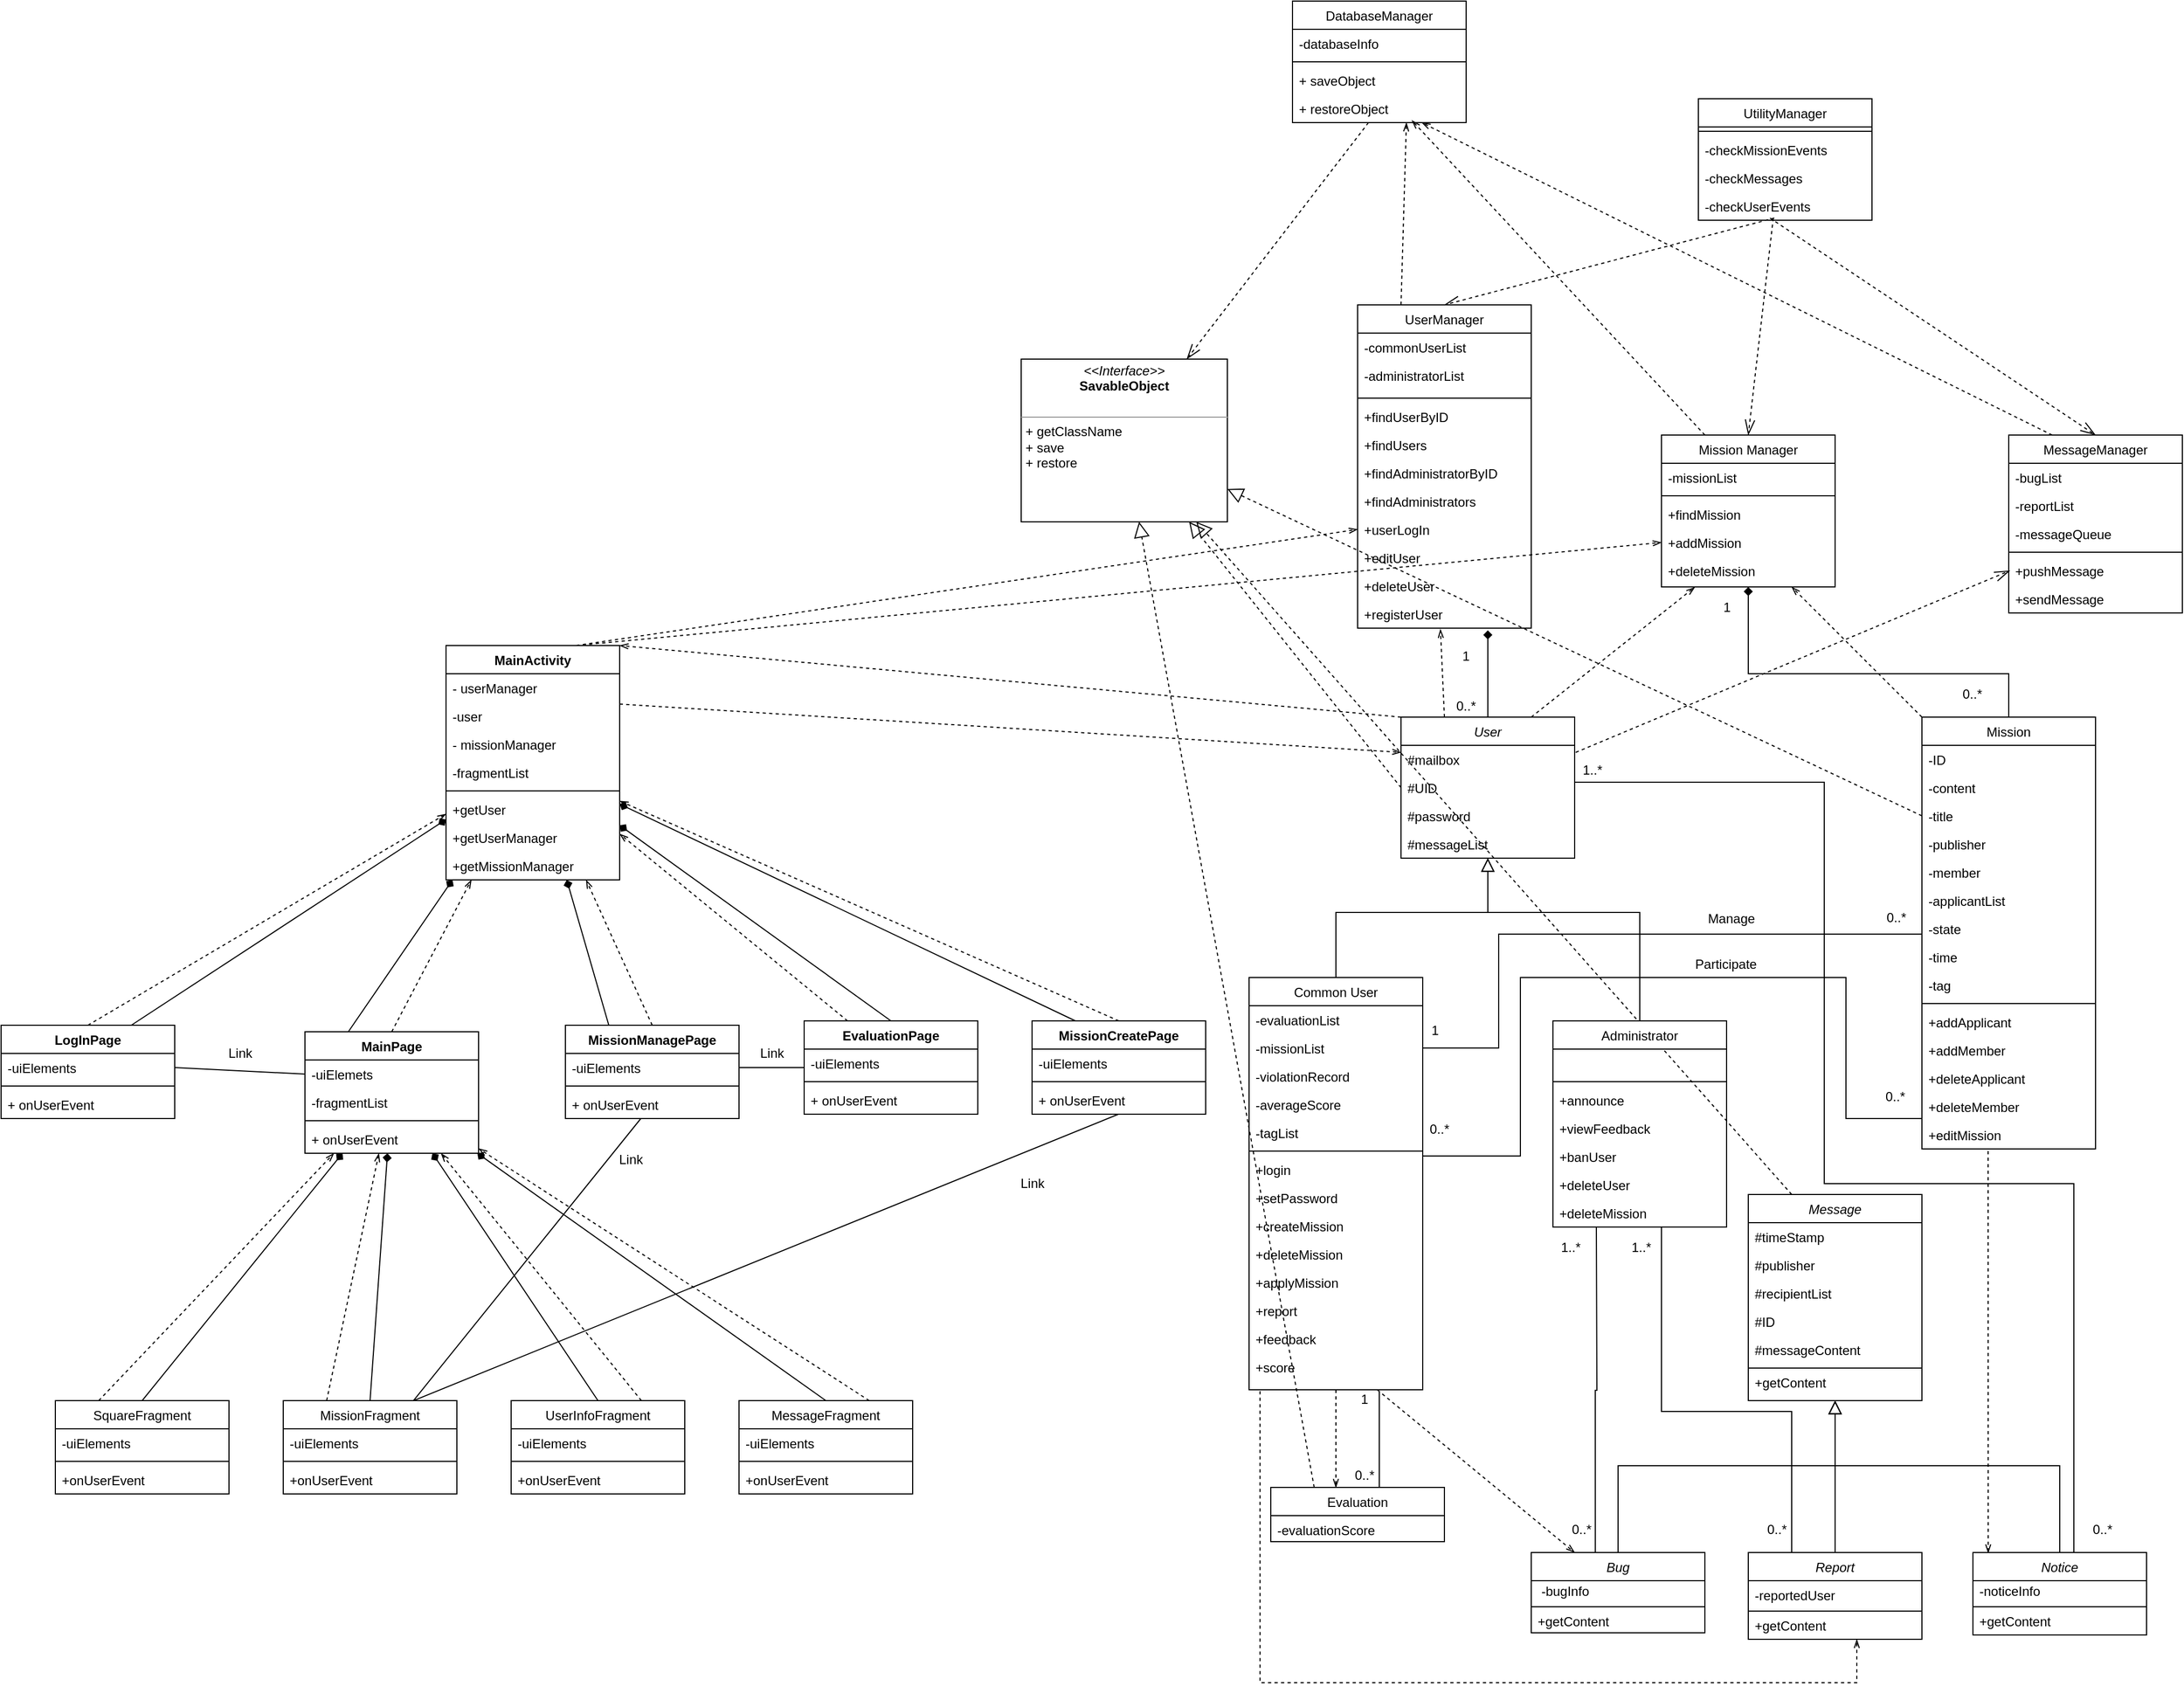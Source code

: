 <mxfile version="13.7.9" type="device"><diagram id="C5RBs43oDa-KdzZeNtuy" name="Page-1"><mxGraphModel dx="3460" dy="2023" grid="1" gridSize="10" guides="1" tooltips="1" connect="1" arrows="1" fold="1" page="1" pageScale="1" pageWidth="3300" pageHeight="2339" math="0" shadow="0"><root><mxCell id="WIyWlLk6GJQsqaUBKTNV-0"/><mxCell id="WIyWlLk6GJQsqaUBKTNV-1" parent="WIyWlLk6GJQsqaUBKTNV-0"/><mxCell id="_I63kNnVtK0tdjSdLmIQ-10" value="" style="edgeStyle=orthogonalEdgeStyle;rounded=0;orthogonalLoop=1;jettySize=auto;html=1;dashed=1;endArrow=openThin;endFill=0;entryX=0.375;entryY=0.005;entryDx=0;entryDy=0;entryPerimeter=0;" parent="WIyWlLk6GJQsqaUBKTNV-1" source="zkfFHV4jXpPFQw0GAbJ--6" target="_I63kNnVtK0tdjSdLmIQ-2" edge="1"><mxGeometry relative="1" as="geometry"/></mxCell><mxCell id="zkfFHV4jXpPFQw0GAbJ--12" value="" style="endArrow=block;endSize=10;endFill=0;shadow=0;strokeWidth=1;rounded=0;edgeStyle=elbowEdgeStyle;elbow=vertical;" parent="WIyWlLk6GJQsqaUBKTNV-1" source="zkfFHV4jXpPFQw0GAbJ--6" target="zkfFHV4jXpPFQw0GAbJ--0" edge="1"><mxGeometry width="160" relative="1" as="geometry"><mxPoint x="1890" y="1493" as="sourcePoint"/><mxPoint x="1890" y="1493" as="targetPoint"/><Array as="points"><mxPoint x="1910" y="1590"/></Array></mxGeometry></mxCell><mxCell id="zkfFHV4jXpPFQw0GAbJ--16" value="" style="endArrow=block;endSize=10;endFill=0;shadow=0;strokeWidth=1;rounded=0;edgeStyle=elbowEdgeStyle;elbow=vertical;exitX=0.5;exitY=0;exitDx=0;exitDy=0;" parent="WIyWlLk6GJQsqaUBKTNV-1" source="jfDqA2rj6jsIHxvNnHBn-5" target="zkfFHV4jXpPFQw0GAbJ--0" edge="1"><mxGeometry width="160" relative="1" as="geometry"><mxPoint x="2050" y="1680" as="sourcePoint"/><mxPoint x="2000" y="1561" as="targetPoint"/><Array as="points"><mxPoint x="1910" y="1590"/></Array></mxGeometry></mxCell><mxCell id="_I63kNnVtK0tdjSdLmIQ-20" value="" style="edgeStyle=orthogonalEdgeStyle;rounded=0;orthogonalLoop=1;jettySize=auto;html=1;endArrow=diamond;endFill=1;" parent="WIyWlLk6GJQsqaUBKTNV-1" source="zkfFHV4jXpPFQw0GAbJ--17" target="_I63kNnVtK0tdjSdLmIQ-11" edge="1"><mxGeometry relative="1" as="geometry"><Array as="points"><mxPoint x="2390" y="1370"/><mxPoint x="2150" y="1370"/></Array></mxGeometry></mxCell><mxCell id="zkfFHV4jXpPFQw0GAbJ--26" value="" style="endArrow=none;shadow=0;strokeWidth=1;rounded=0;endFill=0;exitX=1;exitY=0.5;exitDx=0;exitDy=0;edgeStyle=elbowEdgeStyle;" parent="WIyWlLk6GJQsqaUBKTNV-1" source="_I63kNnVtK0tdjSdLmIQ-1" target="jfDqA2rj6jsIHxvNnHBn-24" edge="1"><mxGeometry x="0.5" y="41" relative="1" as="geometry"><mxPoint x="2050" y="1500" as="sourcePoint"/><mxPoint x="2010" y="1610" as="targetPoint"/><mxPoint x="-40" y="32" as="offset"/></mxGeometry></mxCell><mxCell id="_I63kNnVtK0tdjSdLmIQ-57" style="edgeStyle=orthogonalEdgeStyle;rounded=0;orthogonalLoop=1;jettySize=auto;html=1;exitX=0.625;exitY=-0.005;exitDx=0;exitDy=0;endArrow=none;endFill=0;entryX=0.75;entryY=1.038;entryDx=0;entryDy=0;entryPerimeter=0;exitPerimeter=0;" parent="WIyWlLk6GJQsqaUBKTNV-1" source="_I63kNnVtK0tdjSdLmIQ-2" target="_I63kNnVtK0tdjSdLmIQ-36" edge="1"><mxGeometry relative="1" as="geometry"><mxPoint x="1850" y="2075" as="targetPoint"/><Array as="points"><mxPoint x="1810" y="2070"/><mxPoint x="1810" y="2070"/></Array></mxGeometry></mxCell><mxCell id="_I63kNnVtK0tdjSdLmIQ-56" style="rounded=0;orthogonalLoop=1;jettySize=auto;html=1;dashed=1;endArrow=openThin;endFill=0;exitX=0;exitY=0;exitDx=0;exitDy=0;entryX=0.75;entryY=1;entryDx=0;entryDy=0;" parent="WIyWlLk6GJQsqaUBKTNV-1" source="zkfFHV4jXpPFQw0GAbJ--17" target="_I63kNnVtK0tdjSdLmIQ-11" edge="1"><mxGeometry relative="1" as="geometry"><mxPoint x="2040" y="1260" as="targetPoint"/><mxPoint x="2350" y="1390" as="sourcePoint"/></mxGeometry></mxCell><mxCell id="_I63kNnVtK0tdjSdLmIQ-83" value="" style="endArrow=block;endSize=10;endFill=0;shadow=0;strokeWidth=1;rounded=0;edgeStyle=elbowEdgeStyle;elbow=vertical;exitX=0.5;exitY=0;exitDx=0;exitDy=0;" parent="WIyWlLk6GJQsqaUBKTNV-1" source="_I63kNnVtK0tdjSdLmIQ-77" edge="1"><mxGeometry width="160" relative="1" as="geometry"><mxPoint x="2350" y="2090" as="sourcePoint"/><mxPoint x="2230" y="2040" as="targetPoint"/><Array as="points"><mxPoint x="2330" y="2100"/></Array></mxGeometry></mxCell><mxCell id="_I63kNnVtK0tdjSdLmIQ-84" value="" style="endArrow=block;endSize=10;endFill=0;shadow=0;strokeWidth=1;rounded=0;edgeStyle=elbowEdgeStyle;elbow=vertical;exitX=0.5;exitY=0;exitDx=0;exitDy=0;" parent="WIyWlLk6GJQsqaUBKTNV-1" source="_I63kNnVtK0tdjSdLmIQ-65" edge="1"><mxGeometry width="160" relative="1" as="geometry"><mxPoint x="2350" y="2090" as="sourcePoint"/><mxPoint x="2230" y="2040" as="targetPoint"/><Array as="points"><mxPoint x="2140" y="2100"/></Array></mxGeometry></mxCell><mxCell id="_I63kNnVtK0tdjSdLmIQ-85" value="" style="endArrow=block;endSize=10;endFill=0;shadow=0;strokeWidth=1;rounded=0;edgeStyle=elbowEdgeStyle;elbow=vertical;exitX=0.5;exitY=0;exitDx=0;exitDy=0;" parent="WIyWlLk6GJQsqaUBKTNV-1" source="_I63kNnVtK0tdjSdLmIQ-71" edge="1"><mxGeometry width="160" relative="1" as="geometry"><mxPoint x="2350" y="2090" as="sourcePoint"/><mxPoint x="2230" y="2040" as="targetPoint"/><Array as="points"><mxPoint x="2230" y="2120"/></Array></mxGeometry></mxCell><mxCell id="_I63kNnVtK0tdjSdLmIQ-87" style="edgeStyle=orthogonalEdgeStyle;rounded=0;orthogonalLoop=1;jettySize=auto;html=1;exitX=0.369;exitY=0.008;exitDx=0;exitDy=0;endArrow=none;endFill=0;exitPerimeter=0;" parent="WIyWlLk6GJQsqaUBKTNV-1" source="_I63kNnVtK0tdjSdLmIQ-65" edge="1"><mxGeometry relative="1" as="geometry"><mxPoint x="2010" y="1880" as="targetPoint"/><mxPoint x="2010" y="2090" as="sourcePoint"/></mxGeometry></mxCell><mxCell id="_I63kNnVtK0tdjSdLmIQ-88" value="" style="rounded=0;orthogonalLoop=1;jettySize=auto;html=1;dashed=1;endArrow=openThin;endFill=0;exitX=0.738;exitY=1;exitDx=0;exitDy=0;exitPerimeter=0;entryX=0.25;entryY=0;entryDx=0;entryDy=0;" parent="WIyWlLk6GJQsqaUBKTNV-1" source="_I63kNnVtK0tdjSdLmIQ-36" target="_I63kNnVtK0tdjSdLmIQ-65" edge="1"><mxGeometry relative="1" as="geometry"><mxPoint x="1820" y="2084" as="sourcePoint"/><mxPoint x="1820" y="2130" as="targetPoint"/></mxGeometry></mxCell><mxCell id="_I63kNnVtK0tdjSdLmIQ-91" style="rounded=0;orthogonalLoop=1;jettySize=auto;html=1;exitX=0.75;exitY=0;exitDx=0;exitDy=0;dashed=1;endArrow=openThin;endFill=0;entryX=0.192;entryY=1.086;entryDx=0;entryDy=0;entryPerimeter=0;" parent="WIyWlLk6GJQsqaUBKTNV-1" source="zkfFHV4jXpPFQw0GAbJ--0" target="_I63kNnVtK0tdjSdLmIQ-55" edge="1"><mxGeometry relative="1" as="geometry"><mxPoint x="2050" y="1340" as="targetPoint"/></mxGeometry></mxCell><mxCell id="_I63kNnVtK0tdjSdLmIQ-89" value="" style="rounded=0;orthogonalLoop=1;jettySize=auto;html=1;dashed=1;endArrow=openThin;endFill=0;entryX=0.088;entryY=0.008;entryDx=0;entryDy=0;entryPerimeter=0;" parent="WIyWlLk6GJQsqaUBKTNV-1" target="_I63kNnVtK0tdjSdLmIQ-77" edge="1"><mxGeometry relative="1" as="geometry"><mxPoint x="2371" y="1810" as="sourcePoint"/><mxPoint x="2551.92" y="1862" as="targetPoint"/></mxGeometry></mxCell><mxCell id="_I63kNnVtK0tdjSdLmIQ-90" style="edgeStyle=orthogonalEdgeStyle;rounded=0;orthogonalLoop=1;jettySize=auto;html=1;exitX=0.063;exitY=1.038;exitDx=0;exitDy=0;endArrow=openThin;endFill=0;exitPerimeter=0;dashed=1;" parent="WIyWlLk6GJQsqaUBKTNV-1" source="_I63kNnVtK0tdjSdLmIQ-36" target="_I63kNnVtK0tdjSdLmIQ-71" edge="1"><mxGeometry relative="1" as="geometry"><mxPoint x="2250" y="2260" as="targetPoint"/><Array as="points"><mxPoint x="1700" y="2300"/><mxPoint x="2250" y="2300"/></Array></mxGeometry></mxCell><mxCell id="Dq3U-5j7SnF9K-MJdxfK-6" value="#mailbox" style="text;align=left;verticalAlign=top;spacingLeft=4;spacingRight=4;overflow=hidden;rotatable=0;points=[[0,0.5],[1,0.5]];portConstraint=eastwest;" parent="WIyWlLk6GJQsqaUBKTNV-1" vertex="1"><mxGeometry x="1830" y="1436" width="160" height="26" as="geometry"/></mxCell><mxCell id="Dq3U-5j7SnF9K-MJdxfK-7" value="#UID" style="text;align=left;verticalAlign=top;spacingLeft=4;spacingRight=4;overflow=hidden;rotatable=0;points=[[0,0.5],[1,0.5]];portConstraint=eastwest;rounded=0;shadow=0;html=0;" parent="WIyWlLk6GJQsqaUBKTNV-1" vertex="1"><mxGeometry x="1830" y="1462" width="160" height="26" as="geometry"/></mxCell><mxCell id="Dq3U-5j7SnF9K-MJdxfK-8" value="#password" style="text;align=left;verticalAlign=top;spacingLeft=4;spacingRight=4;overflow=hidden;rotatable=0;points=[[0,0.5],[1,0.5]];portConstraint=eastwest;rounded=0;shadow=0;html=0;" parent="WIyWlLk6GJQsqaUBKTNV-1" vertex="1"><mxGeometry x="1830" y="1488" width="160" height="26" as="geometry"/></mxCell><mxCell id="Dq3U-5j7SnF9K-MJdxfK-9" value="#messageList" style="text;align=left;verticalAlign=top;spacingLeft=4;spacingRight=4;overflow=hidden;rotatable=0;points=[[0,0.5],[1,0.5]];portConstraint=eastwest;rounded=0;shadow=0;html=0;" parent="WIyWlLk6GJQsqaUBKTNV-1" vertex="1"><mxGeometry x="1830" y="1514" width="160" height="66" as="geometry"/></mxCell><mxCell id="Dq3U-5j7SnF9K-MJdxfK-11" value="0..*" style="text;html=1;align=center;verticalAlign=middle;resizable=0;points=[];autosize=1;horizontal=1;labelPosition=center;verticalLabelPosition=middle;spacingBottom=2;spacingLeft=1;" parent="WIyWlLk6GJQsqaUBKTNV-1" vertex="1"><mxGeometry x="2270" y="1586" width="30" height="20" as="geometry"/></mxCell><mxCell id="Dq3U-5j7SnF9K-MJdxfK-13" value="1" style="text;html=1;align=center;verticalAlign=middle;resizable=0;points=[];autosize=1;horizontal=1;labelPosition=center;verticalLabelPosition=middle;spacingBottom=2;spacingLeft=1;" parent="WIyWlLk6GJQsqaUBKTNV-1" vertex="1"><mxGeometry x="1850" y="1690" width="20" height="20" as="geometry"/></mxCell><mxCell id="jfDqA2rj6jsIHxvNnHBn-173" value="MainActivity" style="swimlane;fontStyle=1;align=center;verticalAlign=top;childLayout=stackLayout;horizontal=1;startSize=26;horizontalStack=0;resizeParent=1;resizeParentMax=0;resizeLast=0;collapsible=1;marginBottom=0;" parent="WIyWlLk6GJQsqaUBKTNV-1" vertex="1"><mxGeometry x="950" y="1344" width="160" height="216" as="geometry"/></mxCell><mxCell id="jfDqA2rj6jsIHxvNnHBn-174" value="- userManager" style="text;align=left;verticalAlign=top;spacingLeft=4;spacingRight=4;overflow=hidden;rotatable=0;points=[[0,0.5],[1,0.5]];portConstraint=eastwest;" parent="jfDqA2rj6jsIHxvNnHBn-173" vertex="1"><mxGeometry y="26" width="160" height="26" as="geometry"/></mxCell><mxCell id="jfDqA2rj6jsIHxvNnHBn-176" value="-user" style="text;align=left;verticalAlign=top;spacingLeft=4;spacingRight=4;overflow=hidden;rotatable=0;points=[[0,0.5],[1,0.5]];portConstraint=eastwest;" parent="jfDqA2rj6jsIHxvNnHBn-173" vertex="1"><mxGeometry y="52" width="160" height="26" as="geometry"/></mxCell><mxCell id="jfDqA2rj6jsIHxvNnHBn-220" value="- missionManager" style="text;align=left;verticalAlign=top;spacingLeft=4;spacingRight=4;overflow=hidden;rotatable=0;points=[[0,0.5],[1,0.5]];portConstraint=eastwest;" parent="jfDqA2rj6jsIHxvNnHBn-173" vertex="1"><mxGeometry y="78" width="160" height="26" as="geometry"/></mxCell><mxCell id="jfDqA2rj6jsIHxvNnHBn-229" value="-fragmentList" style="text;align=left;verticalAlign=top;spacingLeft=4;spacingRight=4;overflow=hidden;rotatable=0;points=[[0,0.5],[1,0.5]];portConstraint=eastwest;" parent="jfDqA2rj6jsIHxvNnHBn-173" vertex="1"><mxGeometry y="104" width="160" height="26" as="geometry"/></mxCell><mxCell id="jfDqA2rj6jsIHxvNnHBn-175" value="" style="line;strokeWidth=1;align=left;verticalAlign=middle;spacingTop=-1;spacingLeft=3;spacingRight=3;rotatable=0;labelPosition=right;points=[];portConstraint=eastwest;" parent="jfDqA2rj6jsIHxvNnHBn-173" vertex="1"><mxGeometry y="130" width="160" height="8" as="geometry"/></mxCell><mxCell id="jfDqA2rj6jsIHxvNnHBn-221" value="+getUser" style="text;align=left;verticalAlign=top;spacingLeft=4;spacingRight=4;overflow=hidden;rotatable=0;points=[[0,0.5],[1,0.5]];portConstraint=eastwest;" parent="jfDqA2rj6jsIHxvNnHBn-173" vertex="1"><mxGeometry y="138" width="160" height="26" as="geometry"/></mxCell><mxCell id="jfDqA2rj6jsIHxvNnHBn-222" value="+getUserManager" style="text;align=left;verticalAlign=top;spacingLeft=4;spacingRight=4;overflow=hidden;rotatable=0;points=[[0,0.5],[1,0.5]];portConstraint=eastwest;" parent="jfDqA2rj6jsIHxvNnHBn-173" vertex="1"><mxGeometry y="164" width="160" height="26" as="geometry"/></mxCell><mxCell id="jfDqA2rj6jsIHxvNnHBn-223" value="+getMissionManager" style="text;align=left;verticalAlign=top;spacingLeft=4;spacingRight=4;overflow=hidden;rotatable=0;points=[[0,0.5],[1,0.5]];portConstraint=eastwest;" parent="jfDqA2rj6jsIHxvNnHBn-173" vertex="1"><mxGeometry y="190" width="160" height="26" as="geometry"/></mxCell><mxCell id="Dq3U-5j7SnF9K-MJdxfK-14" value="0..*" style="text;html=1;align=center;verticalAlign=middle;resizable=0;points=[];autosize=1;horizontal=1;labelPosition=center;verticalLabelPosition=middle;spacingBottom=2;spacingLeft=1;" parent="WIyWlLk6GJQsqaUBKTNV-1" vertex="1"><mxGeometry x="2460" y="2150" width="30" height="20" as="geometry"/></mxCell><mxCell id="Dq3U-5j7SnF9K-MJdxfK-15" value="1..*" style="text;html=1;align=center;verticalAlign=middle;resizable=0;points=[];autosize=1;horizontal=1;labelPosition=center;verticalLabelPosition=middle;spacingBottom=2;spacingLeft=1;" parent="WIyWlLk6GJQsqaUBKTNV-1" vertex="1"><mxGeometry x="1990" y="1450" width="30" height="20" as="geometry"/></mxCell><mxCell id="Dq3U-5j7SnF9K-MJdxfK-16" value="0..*" style="text;html=1;align=center;verticalAlign=middle;resizable=0;points=[];autosize=1;horizontal=1;labelPosition=center;verticalLabelPosition=middle;spacingBottom=2;spacingLeft=1;" parent="WIyWlLk6GJQsqaUBKTNV-1" vertex="1"><mxGeometry x="2340" y="1380" width="30" height="20" as="geometry"/></mxCell><mxCell id="Dq3U-5j7SnF9K-MJdxfK-17" value="1" style="text;html=1;align=center;verticalAlign=middle;resizable=0;points=[];autosize=1;horizontal=1;labelPosition=center;verticalLabelPosition=middle;spacingBottom=2;spacingLeft=1;" parent="WIyWlLk6GJQsqaUBKTNV-1" vertex="1"><mxGeometry x="2119" y="1300" width="20" height="20" as="geometry"/></mxCell><mxCell id="Dq3U-5j7SnF9K-MJdxfK-18" value="1..*" style="text;html=1;align=center;verticalAlign=middle;resizable=0;points=[];autosize=1;horizontal=1;labelPosition=center;verticalLabelPosition=middle;spacingBottom=2;spacingLeft=1;" parent="WIyWlLk6GJQsqaUBKTNV-1" vertex="1"><mxGeometry x="1970" y="1890" width="30" height="20" as="geometry"/></mxCell><mxCell id="Dq3U-5j7SnF9K-MJdxfK-20" value="0..*" style="text;html=1;align=center;verticalAlign=middle;resizable=0;points=[];autosize=1;horizontal=1;labelPosition=center;verticalLabelPosition=middle;spacingBottom=2;spacingLeft=1;" parent="WIyWlLk6GJQsqaUBKTNV-1" vertex="1"><mxGeometry x="1980" y="2150" width="30" height="20" as="geometry"/></mxCell><mxCell id="Dq3U-5j7SnF9K-MJdxfK-21" value="0..*" style="text;html=1;align=center;verticalAlign=middle;resizable=0;points=[];autosize=1;horizontal=1;labelPosition=center;verticalLabelPosition=middle;spacingBottom=2;spacingLeft=1;" parent="WIyWlLk6GJQsqaUBKTNV-1" vertex="1"><mxGeometry x="2160" y="2150" width="30" height="20" as="geometry"/></mxCell><mxCell id="Dq3U-5j7SnF9K-MJdxfK-22" value="1" style="text;html=1;align=center;verticalAlign=middle;resizable=0;points=[];autosize=1;horizontal=1;labelPosition=center;verticalLabelPosition=middle;spacingBottom=2;spacingLeft=1;" parent="WIyWlLk6GJQsqaUBKTNV-1" vertex="1"><mxGeometry x="1785" y="2030" width="20" height="20" as="geometry"/></mxCell><mxCell id="Dq3U-5j7SnF9K-MJdxfK-23" value="0..*" style="text;html=1;align=center;verticalAlign=middle;resizable=0;points=[];autosize=1;horizontal=1;labelPosition=center;verticalLabelPosition=middle;spacingBottom=2;spacingLeft=1;" parent="WIyWlLk6GJQsqaUBKTNV-1" vertex="1"><mxGeometry x="1780" y="2100" width="30" height="20" as="geometry"/></mxCell><mxCell id="Dq3U-5j7SnF9K-MJdxfK-19" value="1..*" style="text;html=1;align=center;verticalAlign=middle;resizable=0;points=[];autosize=1;horizontal=1;labelPosition=center;verticalLabelPosition=middle;spacingBottom=2;spacingLeft=1;" parent="WIyWlLk6GJQsqaUBKTNV-1" vertex="1"><mxGeometry x="2035" y="1890" width="30" height="20" as="geometry"/></mxCell><mxCell id="jfDqA2rj6jsIHxvNnHBn-0" style="edgeStyle=orthogonalEdgeStyle;rounded=0;orthogonalLoop=1;jettySize=auto;html=1;exitX=0.25;exitY=0;exitDx=0;exitDy=0;endArrow=none;endFill=0;" parent="WIyWlLk6GJQsqaUBKTNV-1" source="_I63kNnVtK0tdjSdLmIQ-71" edge="1"><mxGeometry relative="1" as="geometry"><mxPoint x="2070" y="1880" as="targetPoint"/><Array as="points"><mxPoint x="2190" y="2050"/><mxPoint x="2070" y="2050"/></Array><mxPoint x="2190" y="2180" as="sourcePoint"/></mxGeometry></mxCell><mxCell id="jfDqA2rj6jsIHxvNnHBn-24" value="" style="line;strokeWidth=1;align=left;verticalAlign=middle;spacingTop=-1;spacingLeft=3;spacingRight=3;rotatable=0;labelPosition=right;points=[];portConstraint=eastwest;" parent="WIyWlLk6GJQsqaUBKTNV-1" vertex="1"><mxGeometry x="1990" y="1606" width="320" height="8" as="geometry"/></mxCell><mxCell id="jfDqA2rj6jsIHxvNnHBn-32" value="0..*" style="text;html=1;align=center;verticalAlign=middle;resizable=0;points=[];autosize=1;" parent="WIyWlLk6GJQsqaUBKTNV-1" vertex="1"><mxGeometry x="1850" y="1780" width="30" height="20" as="geometry"/></mxCell><mxCell id="jfDqA2rj6jsIHxvNnHBn-33" value="0..*" style="text;html=1;align=center;verticalAlign=middle;resizable=0;points=[];autosize=1;" parent="WIyWlLk6GJQsqaUBKTNV-1" vertex="1"><mxGeometry x="2270" y="1750" width="30" height="20" as="geometry"/></mxCell><mxCell id="jfDqA2rj6jsIHxvNnHBn-34" value="Manage" style="text;html=1;align=center;verticalAlign=middle;resizable=0;points=[];autosize=1;" parent="WIyWlLk6GJQsqaUBKTNV-1" vertex="1"><mxGeometry x="2104" y="1586" width="60" height="20" as="geometry"/></mxCell><mxCell id="jfDqA2rj6jsIHxvNnHBn-35" value="Participate" style="text;html=1;align=center;verticalAlign=middle;resizable=0;points=[];autosize=1;" parent="WIyWlLk6GJQsqaUBKTNV-1" vertex="1"><mxGeometry x="2094" y="1628" width="70" height="20" as="geometry"/></mxCell><mxCell id="_I63kNnVtK0tdjSdLmIQ-58" style="edgeStyle=orthogonalEdgeStyle;rounded=0;orthogonalLoop=1;jettySize=auto;html=1;endArrow=none;endFill=0;entryX=1;entryY=0.5;entryDx=0;entryDy=0;" parent="WIyWlLk6GJQsqaUBKTNV-1" source="_I63kNnVtK0tdjSdLmIQ-77" target="Dq3U-5j7SnF9K-MJdxfK-7" edge="1"><mxGeometry relative="1" as="geometry"><mxPoint x="2450" y="1840" as="sourcePoint"/><Array as="points"><mxPoint x="2450" y="1840"/><mxPoint x="2220" y="1840"/><mxPoint x="2220" y="1470"/><mxPoint x="1990" y="1470"/></Array><mxPoint x="2040" y="1500" as="targetPoint"/></mxGeometry></mxCell><mxCell id="jfDqA2rj6jsIHxvNnHBn-72" value="" style="endArrow=diamond;endFill=1;endSize=6;html=1;rounded=0;edgeStyle=orthogonalEdgeStyle;" parent="WIyWlLk6GJQsqaUBKTNV-1" source="zkfFHV4jXpPFQw0GAbJ--0" edge="1"><mxGeometry width="160" relative="1" as="geometry"><mxPoint x="1620" y="1400" as="sourcePoint"/><mxPoint x="1910" y="1330" as="targetPoint"/><Array as="points"><mxPoint x="1910" y="1377"/><mxPoint x="1910" y="1377"/></Array></mxGeometry></mxCell><mxCell id="jfDqA2rj6jsIHxvNnHBn-73" value="1" style="text;html=1;align=center;verticalAlign=middle;whiteSpace=wrap;rounded=0;" parent="WIyWlLk6GJQsqaUBKTNV-1" vertex="1"><mxGeometry x="1870" y="1344" width="40" height="20" as="geometry"/></mxCell><mxCell id="jfDqA2rj6jsIHxvNnHBn-74" value="0..*" style="text;html=1;align=center;verticalAlign=middle;whiteSpace=wrap;rounded=0;" parent="WIyWlLk6GJQsqaUBKTNV-1" vertex="1"><mxGeometry x="1870" y="1390" width="40" height="20" as="geometry"/></mxCell><mxCell id="jfDqA2rj6jsIHxvNnHBn-75" value="&lt;br&gt;" style="endArrow=openThin;endSize=6;dashed=1;html=1;endFill=0;rounded=0;entryX=0.477;entryY=1.036;entryDx=0;entryDy=0;entryPerimeter=0;" parent="WIyWlLk6GJQsqaUBKTNV-1" target="jfDqA2rj6jsIHxvNnHBn-102" edge="1"><mxGeometry width="160" relative="1" as="geometry"><mxPoint x="1870" y="1410" as="sourcePoint"/><mxPoint x="1830" y="1350" as="targetPoint"/></mxGeometry></mxCell><mxCell id="jfDqA2rj6jsIHxvNnHBn-103" value="&lt;br&gt;" style="endArrow=openThin;endSize=12;dashed=1;html=1;exitX=1;exitY=0.25;exitDx=0;exitDy=0;entryX=0;entryY=0.5;entryDx=0;entryDy=0;endFill=0;" parent="WIyWlLk6GJQsqaUBKTNV-1" edge="1"><mxGeometry width="160" relative="1" as="geometry"><mxPoint x="1991" y="1442.5" as="sourcePoint"/><mxPoint x="2391" y="1275" as="targetPoint"/></mxGeometry></mxCell><mxCell id="jfDqA2rj6jsIHxvNnHBn-104" value="" style="endArrow=openThin;endSize=12;dashed=1;html=1;entryX=0.5;entryY=0;entryDx=0;entryDy=0;endFill=0;" parent="WIyWlLk6GJQsqaUBKTNV-1" target="jfDqA2rj6jsIHxvNnHBn-51" edge="1"><mxGeometry width="160" relative="1" as="geometry"><mxPoint x="2174" y="950" as="sourcePoint"/><mxPoint x="2380" y="1070" as="targetPoint"/></mxGeometry></mxCell><mxCell id="jfDqA2rj6jsIHxvNnHBn-105" value="" style="endArrow=openThin;endSize=12;dashed=1;html=1;entryX=0.5;entryY=0;entryDx=0;entryDy=0;endFill=0;" parent="WIyWlLk6GJQsqaUBKTNV-1" target="_I63kNnVtK0tdjSdLmIQ-11" edge="1"><mxGeometry width="160" relative="1" as="geometry"><mxPoint x="2173" y="950" as="sourcePoint"/><mxPoint x="2380" y="1070" as="targetPoint"/></mxGeometry></mxCell><mxCell id="jfDqA2rj6jsIHxvNnHBn-106" value="" style="endArrow=openThin;endSize=12;dashed=1;html=1;entryX=0.5;entryY=0;entryDx=0;entryDy=0;endFill=0;" parent="WIyWlLk6GJQsqaUBKTNV-1" target="jfDqA2rj6jsIHxvNnHBn-84" edge="1"><mxGeometry width="160" relative="1" as="geometry"><mxPoint x="2170" y="950" as="sourcePoint"/><mxPoint x="2380" y="1070" as="targetPoint"/></mxGeometry></mxCell><mxCell id="jfDqA2rj6jsIHxvNnHBn-134" style="edgeStyle=none;rounded=0;orthogonalLoop=1;jettySize=auto;html=1;exitX=0.25;exitY=0;exitDx=0;exitDy=0;entryX=0.744;entryY=1;entryDx=0;entryDy=0;entryPerimeter=0;endArrow=openThin;endFill=0;endSize=6;dashed=1;" parent="WIyWlLk6GJQsqaUBKTNV-1" source="jfDqA2rj6jsIHxvNnHBn-84" target="jfDqA2rj6jsIHxvNnHBn-135" edge="1"><mxGeometry relative="1" as="geometry"/></mxCell><mxCell id="jfDqA2rj6jsIHxvNnHBn-132" style="edgeStyle=none;rounded=0;orthogonalLoop=1;jettySize=auto;html=1;exitX=0.25;exitY=0;exitDx=0;exitDy=0;entryX=0.656;entryY=1;entryDx=0;entryDy=0;entryPerimeter=0;endArrow=openThin;endFill=0;endSize=6;dashed=1;" parent="WIyWlLk6GJQsqaUBKTNV-1" source="jfDqA2rj6jsIHxvNnHBn-51" target="jfDqA2rj6jsIHxvNnHBn-135" edge="1"><mxGeometry relative="1" as="geometry"/></mxCell><mxCell id="jfDqA2rj6jsIHxvNnHBn-133" style="edgeStyle=none;rounded=0;orthogonalLoop=1;jettySize=auto;html=1;exitX=0.25;exitY=0;exitDx=0;exitDy=0;endArrow=openThin;endFill=0;endSize=6;dashed=1;" parent="WIyWlLk6GJQsqaUBKTNV-1" source="_I63kNnVtK0tdjSdLmIQ-11" edge="1"><mxGeometry relative="1" as="geometry"><mxPoint x="1840" y="860" as="targetPoint"/></mxGeometry></mxCell><mxCell id="jfDqA2rj6jsIHxvNnHBn-122" value="&lt;p style=&quot;margin: 0px ; margin-top: 4px ; text-align: center&quot;&gt;&lt;i&gt;&amp;lt;&amp;lt;Interface&amp;gt;&amp;gt;&lt;/i&gt;&lt;br&gt;&lt;b&gt;SavableObject&lt;/b&gt;&lt;/p&gt;&lt;p style=&quot;margin: 0px ; margin-left: 4px&quot;&gt;&lt;br&gt;&lt;/p&gt;&lt;hr size=&quot;1&quot;&gt;&lt;p style=&quot;margin: 0px ; margin-left: 4px&quot;&gt;+ getClassName&lt;br&gt;+ save&lt;/p&gt;&lt;p style=&quot;margin: 0px ; margin-left: 4px&quot;&gt;+ restore&lt;/p&gt;" style="verticalAlign=top;align=left;overflow=fill;fontSize=12;fontFamily=Helvetica;html=1;" parent="WIyWlLk6GJQsqaUBKTNV-1" vertex="1"><mxGeometry x="1480" y="1080" width="190" height="150" as="geometry"/></mxCell><mxCell id="jfDqA2rj6jsIHxvNnHBn-123" value="" style="endArrow=block;dashed=1;endFill=0;endSize=12;html=1;exitX=0;exitY=0.5;exitDx=0;exitDy=0;" parent="WIyWlLk6GJQsqaUBKTNV-1" source="zkfFHV4jXpPFQw0GAbJ--0" target="jfDqA2rj6jsIHxvNnHBn-122" edge="1"><mxGeometry width="160" relative="1" as="geometry"><mxPoint x="1620" y="1420" as="sourcePoint"/><mxPoint x="1780" y="1420" as="targetPoint"/></mxGeometry></mxCell><mxCell id="jfDqA2rj6jsIHxvNnHBn-124" value="" style="endArrow=block;dashed=1;endFill=0;endSize=12;html=1;exitX=0;exitY=0.5;exitDx=0;exitDy=0;" parent="WIyWlLk6GJQsqaUBKTNV-1" source="_I63kNnVtK0tdjSdLmIQ-47" target="jfDqA2rj6jsIHxvNnHBn-122" edge="1"><mxGeometry width="160" relative="1" as="geometry"><mxPoint x="1495" y="1490" as="sourcePoint"/><mxPoint x="1655" y="1490" as="targetPoint"/></mxGeometry></mxCell><mxCell id="jfDqA2rj6jsIHxvNnHBn-125" value="" style="endArrow=block;dashed=1;endFill=0;endSize=12;html=1;exitX=0.25;exitY=0;exitDx=0;exitDy=0;" parent="WIyWlLk6GJQsqaUBKTNV-1" source="_I63kNnVtK0tdjSdLmIQ-59" target="jfDqA2rj6jsIHxvNnHBn-122" edge="1"><mxGeometry width="160" relative="1" as="geometry"><mxPoint x="1540" y="1468.82" as="sourcePoint"/><mxPoint x="1700" y="1468.82" as="targetPoint"/></mxGeometry></mxCell><mxCell id="jfDqA2rj6jsIHxvNnHBn-131" value="" style="endArrow=openThin;endSize=12;dashed=1;html=1;endFill=0;" parent="WIyWlLk6GJQsqaUBKTNV-1" source="jfDqA2rj6jsIHxvNnHBn-135" target="jfDqA2rj6jsIHxvNnHBn-122" edge="1"><mxGeometry width="160" relative="1" as="geometry"><mxPoint x="1540" y="920" as="sourcePoint"/><mxPoint x="1700" y="920" as="targetPoint"/></mxGeometry></mxCell><mxCell id="jfDqA2rj6jsIHxvNnHBn-127" value="DatabaseManager" style="swimlane;fontStyle=0;align=center;verticalAlign=top;childLayout=stackLayout;horizontal=1;startSize=26;horizontalStack=0;resizeParent=1;resizeParentMax=0;resizeLast=0;collapsible=1;marginBottom=0;" parent="WIyWlLk6GJQsqaUBKTNV-1" vertex="1"><mxGeometry x="1730" y="750" width="160" height="112" as="geometry"/></mxCell><mxCell id="jfDqA2rj6jsIHxvNnHBn-128" value="-databaseInfo" style="text;align=left;verticalAlign=top;spacingLeft=4;spacingRight=4;overflow=hidden;rotatable=0;points=[[0,0.5],[1,0.5]];portConstraint=eastwest;" parent="jfDqA2rj6jsIHxvNnHBn-127" vertex="1"><mxGeometry y="26" width="160" height="26" as="geometry"/></mxCell><mxCell id="jfDqA2rj6jsIHxvNnHBn-129" value="" style="line;strokeWidth=1;align=left;verticalAlign=middle;spacingTop=-1;spacingLeft=3;spacingRight=3;rotatable=0;labelPosition=right;points=[];portConstraint=eastwest;" parent="jfDqA2rj6jsIHxvNnHBn-127" vertex="1"><mxGeometry y="52" width="160" height="8" as="geometry"/></mxCell><mxCell id="jfDqA2rj6jsIHxvNnHBn-130" value="+ saveObject" style="text;align=left;verticalAlign=top;spacingLeft=4;spacingRight=4;overflow=hidden;rotatable=0;points=[[0,0.5],[1,0.5]];portConstraint=eastwest;" parent="jfDqA2rj6jsIHxvNnHBn-127" vertex="1"><mxGeometry y="60" width="160" height="26" as="geometry"/></mxCell><mxCell id="jfDqA2rj6jsIHxvNnHBn-135" value="+ restoreObject" style="text;align=left;verticalAlign=top;spacingLeft=4;spacingRight=4;overflow=hidden;rotatable=0;points=[[0,0.5],[1,0.5]];portConstraint=eastwest;" parent="jfDqA2rj6jsIHxvNnHBn-127" vertex="1"><mxGeometry y="86" width="160" height="26" as="geometry"/></mxCell><mxCell id="jfDqA2rj6jsIHxvNnHBn-92" value="UtilityManager" style="swimlane;fontStyle=0;align=center;verticalAlign=top;childLayout=stackLayout;horizontal=1;startSize=26;horizontalStack=0;resizeParent=1;resizeParentMax=0;resizeLast=0;collapsible=1;marginBottom=0;" parent="WIyWlLk6GJQsqaUBKTNV-1" vertex="1"><mxGeometry x="2104" y="840" width="160" height="112" as="geometry"/></mxCell><mxCell id="jfDqA2rj6jsIHxvNnHBn-94" value="" style="line;strokeWidth=1;align=left;verticalAlign=middle;spacingTop=-1;spacingLeft=3;spacingRight=3;rotatable=0;labelPosition=right;points=[];portConstraint=eastwest;" parent="jfDqA2rj6jsIHxvNnHBn-92" vertex="1"><mxGeometry y="26" width="160" height="8" as="geometry"/></mxCell><mxCell id="jfDqA2rj6jsIHxvNnHBn-95" value="-checkMissionEvents" style="text;align=left;verticalAlign=top;spacingLeft=4;spacingRight=4;overflow=hidden;rotatable=0;points=[[0,0.5],[1,0.5]];portConstraint=eastwest;" parent="jfDqA2rj6jsIHxvNnHBn-92" vertex="1"><mxGeometry y="34" width="160" height="26" as="geometry"/></mxCell><mxCell id="jfDqA2rj6jsIHxvNnHBn-97" value="-checkMessages" style="text;align=left;verticalAlign=top;spacingLeft=4;spacingRight=4;overflow=hidden;rotatable=0;points=[[0,0.5],[1,0.5]];portConstraint=eastwest;" parent="jfDqA2rj6jsIHxvNnHBn-92" vertex="1"><mxGeometry y="60" width="160" height="26" as="geometry"/></mxCell><mxCell id="jfDqA2rj6jsIHxvNnHBn-112" value="-checkUserEvents" style="text;align=left;verticalAlign=top;spacingLeft=4;spacingRight=4;overflow=hidden;rotatable=0;points=[[0,0.5],[1,0.5]];portConstraint=eastwest;" parent="jfDqA2rj6jsIHxvNnHBn-92" vertex="1"><mxGeometry y="86" width="160" height="26" as="geometry"/></mxCell><mxCell id="jfDqA2rj6jsIHxvNnHBn-84" value="MessageManager" style="swimlane;fontStyle=0;align=center;verticalAlign=top;childLayout=stackLayout;horizontal=1;startSize=26;horizontalStack=0;resizeParent=1;resizeParentMax=0;resizeLast=0;collapsible=1;marginBottom=0;" parent="WIyWlLk6GJQsqaUBKTNV-1" vertex="1"><mxGeometry x="2390" y="1150" width="160" height="164" as="geometry"/></mxCell><mxCell id="jfDqA2rj6jsIHxvNnHBn-85" value="-bugList" style="text;align=left;verticalAlign=top;spacingLeft=4;spacingRight=4;overflow=hidden;rotatable=0;points=[[0,0.5],[1,0.5]];portConstraint=eastwest;" parent="jfDqA2rj6jsIHxvNnHBn-84" vertex="1"><mxGeometry y="26" width="160" height="26" as="geometry"/></mxCell><mxCell id="jfDqA2rj6jsIHxvNnHBn-87" value="-reportList" style="text;align=left;verticalAlign=top;spacingLeft=4;spacingRight=4;overflow=hidden;rotatable=0;points=[[0,0.5],[1,0.5]];portConstraint=eastwest;" parent="jfDqA2rj6jsIHxvNnHBn-84" vertex="1"><mxGeometry y="52" width="160" height="26" as="geometry"/></mxCell><mxCell id="jfDqA2rj6jsIHxvNnHBn-89" value="-messageQueue" style="text;align=left;verticalAlign=top;spacingLeft=4;spacingRight=4;overflow=hidden;rotatable=0;points=[[0,0.5],[1,0.5]];portConstraint=eastwest;" parent="jfDqA2rj6jsIHxvNnHBn-84" vertex="1"><mxGeometry y="78" width="160" height="26" as="geometry"/></mxCell><mxCell id="jfDqA2rj6jsIHxvNnHBn-86" value="" style="line;strokeWidth=1;align=left;verticalAlign=middle;spacingTop=-1;spacingLeft=3;spacingRight=3;rotatable=0;labelPosition=right;points=[];portConstraint=eastwest;" parent="jfDqA2rj6jsIHxvNnHBn-84" vertex="1"><mxGeometry y="104" width="160" height="8" as="geometry"/></mxCell><mxCell id="jfDqA2rj6jsIHxvNnHBn-96" value="+pushMessage" style="text;align=left;verticalAlign=top;spacingLeft=4;spacingRight=4;overflow=hidden;rotatable=0;points=[[0,0.5],[1,0.5]];portConstraint=eastwest;" parent="jfDqA2rj6jsIHxvNnHBn-84" vertex="1"><mxGeometry y="112" width="160" height="26" as="geometry"/></mxCell><mxCell id="jfDqA2rj6jsIHxvNnHBn-107" value="+sendMessage" style="text;align=left;verticalAlign=top;spacingLeft=4;spacingRight=4;overflow=hidden;rotatable=0;points=[[0,0.5],[1,0.5]];portConstraint=eastwest;" parent="jfDqA2rj6jsIHxvNnHBn-84" vertex="1"><mxGeometry y="138" width="160" height="26" as="geometry"/></mxCell><mxCell id="jfDqA2rj6jsIHxvNnHBn-51" value="UserManager" style="swimlane;fontStyle=0;align=center;verticalAlign=top;childLayout=stackLayout;horizontal=1;startSize=26;horizontalStack=0;resizeParent=1;resizeParentMax=0;resizeLast=0;collapsible=1;marginBottom=0;" parent="WIyWlLk6GJQsqaUBKTNV-1" vertex="1"><mxGeometry x="1790" y="1030" width="160" height="298" as="geometry"/></mxCell><mxCell id="jfDqA2rj6jsIHxvNnHBn-52" value="-commonUserList" style="text;align=left;verticalAlign=top;spacingLeft=4;spacingRight=4;overflow=hidden;rotatable=0;points=[[0,0.5],[1,0.5]];portConstraint=eastwest;" parent="jfDqA2rj6jsIHxvNnHBn-51" vertex="1"><mxGeometry y="26" width="160" height="26" as="geometry"/></mxCell><mxCell id="jfDqA2rj6jsIHxvNnHBn-54" value="-administratorList" style="text;align=left;verticalAlign=top;spacingLeft=4;spacingRight=4;overflow=hidden;rotatable=0;points=[[0,0.5],[1,0.5]];portConstraint=eastwest;" parent="jfDqA2rj6jsIHxvNnHBn-51" vertex="1"><mxGeometry y="52" width="160" height="30" as="geometry"/></mxCell><mxCell id="jfDqA2rj6jsIHxvNnHBn-53" value="" style="line;strokeWidth=1;align=left;verticalAlign=middle;spacingTop=-1;spacingLeft=3;spacingRight=3;rotatable=0;labelPosition=right;points=[];portConstraint=eastwest;" parent="jfDqA2rj6jsIHxvNnHBn-51" vertex="1"><mxGeometry y="82" width="160" height="8" as="geometry"/></mxCell><mxCell id="jfDqA2rj6jsIHxvNnHBn-63" value="+findUserByID" style="text;align=left;verticalAlign=top;spacingLeft=4;spacingRight=4;overflow=hidden;rotatable=0;points=[[0,0.5],[1,0.5]];portConstraint=eastwest;" parent="jfDqA2rj6jsIHxvNnHBn-51" vertex="1"><mxGeometry y="90" width="160" height="26" as="geometry"/></mxCell><mxCell id="jfDqA2rj6jsIHxvNnHBn-65" value="+findUsers" style="text;align=left;verticalAlign=top;spacingLeft=4;spacingRight=4;overflow=hidden;rotatable=0;points=[[0,0.5],[1,0.5]];portConstraint=eastwest;" parent="jfDqA2rj6jsIHxvNnHBn-51" vertex="1"><mxGeometry y="116" width="160" height="26" as="geometry"/></mxCell><mxCell id="jfDqA2rj6jsIHxvNnHBn-66" value="+findAdministratorByID" style="text;align=left;verticalAlign=top;spacingLeft=4;spacingRight=4;overflow=hidden;rotatable=0;points=[[0,0.5],[1,0.5]];portConstraint=eastwest;" parent="jfDqA2rj6jsIHxvNnHBn-51" vertex="1"><mxGeometry y="142" width="160" height="26" as="geometry"/></mxCell><mxCell id="jfDqA2rj6jsIHxvNnHBn-67" value="+findAdministrators" style="text;align=left;verticalAlign=top;spacingLeft=4;spacingRight=4;overflow=hidden;rotatable=0;points=[[0,0.5],[1,0.5]];portConstraint=eastwest;" parent="jfDqA2rj6jsIHxvNnHBn-51" vertex="1"><mxGeometry y="168" width="160" height="26" as="geometry"/></mxCell><mxCell id="jfDqA2rj6jsIHxvNnHBn-99" value="+userLogIn" style="text;align=left;verticalAlign=top;spacingLeft=4;spacingRight=4;overflow=hidden;rotatable=0;points=[[0,0.5],[1,0.5]];portConstraint=eastwest;" parent="jfDqA2rj6jsIHxvNnHBn-51" vertex="1"><mxGeometry y="194" width="160" height="26" as="geometry"/></mxCell><mxCell id="jfDqA2rj6jsIHxvNnHBn-100" value="+editUser" style="text;align=left;verticalAlign=top;spacingLeft=4;spacingRight=4;overflow=hidden;rotatable=0;points=[[0,0.5],[1,0.5]];portConstraint=eastwest;" parent="jfDqA2rj6jsIHxvNnHBn-51" vertex="1"><mxGeometry y="220" width="160" height="26" as="geometry"/></mxCell><mxCell id="jfDqA2rj6jsIHxvNnHBn-101" value="+deleteUser" style="text;align=left;verticalAlign=top;spacingLeft=4;spacingRight=4;overflow=hidden;rotatable=0;points=[[0,0.5],[1,0.5]];portConstraint=eastwest;" parent="jfDqA2rj6jsIHxvNnHBn-51" vertex="1"><mxGeometry y="246" width="160" height="26" as="geometry"/></mxCell><mxCell id="jfDqA2rj6jsIHxvNnHBn-102" value="+registerUser" style="text;align=left;verticalAlign=top;spacingLeft=4;spacingRight=4;overflow=hidden;rotatable=0;points=[[0,0.5],[1,0.5]];portConstraint=eastwest;" parent="jfDqA2rj6jsIHxvNnHBn-51" vertex="1"><mxGeometry y="272" width="160" height="26" as="geometry"/></mxCell><mxCell id="_I63kNnVtK0tdjSdLmIQ-11" value="Mission Manager" style="swimlane;fontStyle=0;align=center;verticalAlign=top;childLayout=stackLayout;horizontal=1;startSize=26;horizontalStack=0;resizeParent=1;resizeLast=0;collapsible=1;marginBottom=0;rounded=0;shadow=0;strokeWidth=1;" parent="WIyWlLk6GJQsqaUBKTNV-1" vertex="1"><mxGeometry x="2070" y="1150" width="160" height="140" as="geometry"><mxRectangle x="550" y="140" width="160" height="26" as="alternateBounds"/></mxGeometry></mxCell><mxCell id="_I63kNnVtK0tdjSdLmIQ-12" value="-missionList" style="text;align=left;verticalAlign=top;spacingLeft=4;spacingRight=4;overflow=hidden;rotatable=0;points=[[0,0.5],[1,0.5]];portConstraint=eastwest;" parent="_I63kNnVtK0tdjSdLmIQ-11" vertex="1"><mxGeometry y="26" width="160" height="26" as="geometry"/></mxCell><mxCell id="_I63kNnVtK0tdjSdLmIQ-17" value="" style="line;html=1;strokeWidth=1;align=left;verticalAlign=middle;spacingTop=-1;spacingLeft=3;spacingRight=3;rotatable=0;labelPosition=right;points=[];portConstraint=eastwest;" parent="_I63kNnVtK0tdjSdLmIQ-11" vertex="1"><mxGeometry y="52" width="160" height="8" as="geometry"/></mxCell><mxCell id="_I63kNnVtK0tdjSdLmIQ-18" value="+findMission" style="text;align=left;verticalAlign=top;spacingLeft=4;spacingRight=4;overflow=hidden;rotatable=0;points=[[0,0.5],[1,0.5]];portConstraint=eastwest;" parent="_I63kNnVtK0tdjSdLmIQ-11" vertex="1"><mxGeometry y="60" width="160" height="26" as="geometry"/></mxCell><mxCell id="_I63kNnVtK0tdjSdLmIQ-19" value="+addMission" style="text;align=left;verticalAlign=top;spacingLeft=4;spacingRight=4;overflow=hidden;rotatable=0;points=[[0,0.5],[1,0.5]];portConstraint=eastwest;" parent="_I63kNnVtK0tdjSdLmIQ-11" vertex="1"><mxGeometry y="86" width="160" height="26" as="geometry"/></mxCell><mxCell id="_I63kNnVtK0tdjSdLmIQ-55" value="+deleteMission" style="text;align=left;verticalAlign=top;spacingLeft=4;spacingRight=4;overflow=hidden;rotatable=0;points=[[0,0.5],[1,0.5]];portConstraint=eastwest;" parent="_I63kNnVtK0tdjSdLmIQ-11" vertex="1"><mxGeometry y="112" width="160" height="26" as="geometry"/></mxCell><mxCell id="zkfFHV4jXpPFQw0GAbJ--17" value="Mission" style="swimlane;fontStyle=0;align=center;verticalAlign=top;childLayout=stackLayout;horizontal=1;startSize=26;horizontalStack=0;resizeParent=1;resizeLast=0;collapsible=1;marginBottom=0;rounded=0;shadow=0;strokeWidth=1;" parent="WIyWlLk6GJQsqaUBKTNV-1" vertex="1"><mxGeometry x="2310" y="1410" width="160" height="398" as="geometry"><mxRectangle x="550" y="140" width="160" height="26" as="alternateBounds"/></mxGeometry></mxCell><mxCell id="_I63kNnVtK0tdjSdLmIQ-49" value="-ID" style="text;align=left;verticalAlign=top;spacingLeft=4;spacingRight=4;overflow=hidden;rotatable=0;points=[[0,0.5],[1,0.5]];portConstraint=eastwest;" parent="zkfFHV4jXpPFQw0GAbJ--17" vertex="1"><mxGeometry y="26" width="160" height="26" as="geometry"/></mxCell><mxCell id="_I63kNnVtK0tdjSdLmIQ-48" value="-content" style="text;align=left;verticalAlign=top;spacingLeft=4;spacingRight=4;overflow=hidden;rotatable=0;points=[[0,0.5],[1,0.5]];portConstraint=eastwest;" parent="zkfFHV4jXpPFQw0GAbJ--17" vertex="1"><mxGeometry y="52" width="160" height="26" as="geometry"/></mxCell><mxCell id="_I63kNnVtK0tdjSdLmIQ-47" value="-title" style="text;align=left;verticalAlign=top;spacingLeft=4;spacingRight=4;overflow=hidden;rotatable=0;points=[[0,0.5],[1,0.5]];portConstraint=eastwest;" parent="zkfFHV4jXpPFQw0GAbJ--17" vertex="1"><mxGeometry y="78" width="160" height="26" as="geometry"/></mxCell><mxCell id="zkfFHV4jXpPFQw0GAbJ--18" value="-publisher" style="text;align=left;verticalAlign=top;spacingLeft=4;spacingRight=4;overflow=hidden;rotatable=0;points=[[0,0.5],[1,0.5]];portConstraint=eastwest;" parent="zkfFHV4jXpPFQw0GAbJ--17" vertex="1"><mxGeometry y="104" width="160" height="26" as="geometry"/></mxCell><mxCell id="zkfFHV4jXpPFQw0GAbJ--19" value="-member" style="text;align=left;verticalAlign=top;spacingLeft=4;spacingRight=4;overflow=hidden;rotatable=0;points=[[0,0.5],[1,0.5]];portConstraint=eastwest;rounded=0;shadow=0;html=0;" parent="zkfFHV4jXpPFQw0GAbJ--17" vertex="1"><mxGeometry y="130" width="160" height="26" as="geometry"/></mxCell><mxCell id="zkfFHV4jXpPFQw0GAbJ--20" value="-applicantList" style="text;align=left;verticalAlign=top;spacingLeft=4;spacingRight=4;overflow=hidden;rotatable=0;points=[[0,0.5],[1,0.5]];portConstraint=eastwest;rounded=0;shadow=0;html=0;" parent="zkfFHV4jXpPFQw0GAbJ--17" vertex="1"><mxGeometry y="156" width="160" height="26" as="geometry"/></mxCell><mxCell id="zkfFHV4jXpPFQw0GAbJ--21" value="-state" style="text;align=left;verticalAlign=top;spacingLeft=4;spacingRight=4;overflow=hidden;rotatable=0;points=[[0,0.5],[1,0.5]];portConstraint=eastwest;rounded=0;shadow=0;html=0;" parent="zkfFHV4jXpPFQw0GAbJ--17" vertex="1"><mxGeometry y="182" width="160" height="26" as="geometry"/></mxCell><mxCell id="zkfFHV4jXpPFQw0GAbJ--22" value="-time" style="text;align=left;verticalAlign=top;spacingLeft=4;spacingRight=4;overflow=hidden;rotatable=0;points=[[0,0.5],[1,0.5]];portConstraint=eastwest;rounded=0;shadow=0;html=0;" parent="zkfFHV4jXpPFQw0GAbJ--17" vertex="1"><mxGeometry y="208" width="160" height="26" as="geometry"/></mxCell><mxCell id="u9pEaBU_5AtclyYfKnmz-0" value="-tag" style="text;align=left;verticalAlign=top;spacingLeft=4;spacingRight=4;overflow=hidden;rotatable=0;points=[[0,0.5],[1,0.5]];portConstraint=eastwest;rounded=0;shadow=0;html=0;" parent="zkfFHV4jXpPFQw0GAbJ--17" vertex="1"><mxGeometry y="234" width="160" height="26" as="geometry"/></mxCell><mxCell id="zkfFHV4jXpPFQw0GAbJ--23" value="" style="line;html=1;strokeWidth=1;align=left;verticalAlign=middle;spacingTop=-1;spacingLeft=3;spacingRight=3;rotatable=0;labelPosition=right;points=[];portConstraint=eastwest;" parent="zkfFHV4jXpPFQw0GAbJ--17" vertex="1"><mxGeometry y="260" width="160" height="8" as="geometry"/></mxCell><mxCell id="zkfFHV4jXpPFQw0GAbJ--24" value="+addApplicant" style="text;align=left;verticalAlign=top;spacingLeft=4;spacingRight=4;overflow=hidden;rotatable=0;points=[[0,0.5],[1,0.5]];portConstraint=eastwest;" parent="zkfFHV4jXpPFQw0GAbJ--17" vertex="1"><mxGeometry y="268" width="160" height="26" as="geometry"/></mxCell><mxCell id="zkfFHV4jXpPFQw0GAbJ--25" value="+addMember" style="text;align=left;verticalAlign=top;spacingLeft=4;spacingRight=4;overflow=hidden;rotatable=0;points=[[0,0.5],[1,0.5]];portConstraint=eastwest;" parent="zkfFHV4jXpPFQw0GAbJ--17" vertex="1"><mxGeometry y="294" width="160" height="26" as="geometry"/></mxCell><mxCell id="_I63kNnVtK0tdjSdLmIQ-53" value="+deleteApplicant" style="text;align=left;verticalAlign=top;spacingLeft=4;spacingRight=4;overflow=hidden;rotatable=0;points=[[0,0.5],[1,0.5]];portConstraint=eastwest;" parent="zkfFHV4jXpPFQw0GAbJ--17" vertex="1"><mxGeometry y="320" width="160" height="26" as="geometry"/></mxCell><mxCell id="_I63kNnVtK0tdjSdLmIQ-54" value="+deleteMember" style="text;align=left;verticalAlign=top;spacingLeft=4;spacingRight=4;overflow=hidden;rotatable=0;points=[[0,0.5],[1,0.5]];portConstraint=eastwest;" parent="zkfFHV4jXpPFQw0GAbJ--17" vertex="1"><mxGeometry y="346" width="160" height="26" as="geometry"/></mxCell><mxCell id="Dq3U-5j7SnF9K-MJdxfK-1" value="+editMission" style="text;align=left;verticalAlign=top;spacingLeft=4;spacingRight=4;overflow=hidden;rotatable=0;points=[[0,0.5],[1,0.5]];portConstraint=eastwest;" parent="zkfFHV4jXpPFQw0GAbJ--17" vertex="1"><mxGeometry y="372" width="160" height="26" as="geometry"/></mxCell><mxCell id="_I63kNnVtK0tdjSdLmIQ-59" value="Message" style="swimlane;fontStyle=2;align=center;verticalAlign=top;childLayout=stackLayout;horizontal=1;startSize=26;horizontalStack=0;resizeParent=1;resizeLast=0;collapsible=1;marginBottom=0;rounded=0;shadow=0;strokeWidth=1;" parent="WIyWlLk6GJQsqaUBKTNV-1" vertex="1"><mxGeometry x="2150" y="1850" width="160" height="190" as="geometry"><mxRectangle x="230" y="140" width="160" height="26" as="alternateBounds"/></mxGeometry></mxCell><mxCell id="_I63kNnVtK0tdjSdLmIQ-60" value="#timeStamp" style="text;align=left;verticalAlign=top;spacingLeft=4;spacingRight=4;overflow=hidden;rotatable=0;points=[[0,0.5],[1,0.5]];portConstraint=eastwest;" parent="_I63kNnVtK0tdjSdLmIQ-59" vertex="1"><mxGeometry y="26" width="160" height="26" as="geometry"/></mxCell><mxCell id="_I63kNnVtK0tdjSdLmIQ-61" value="#publisher" style="text;align=left;verticalAlign=top;spacingLeft=4;spacingRight=4;overflow=hidden;rotatable=0;points=[[0,0.5],[1,0.5]];portConstraint=eastwest;rounded=0;shadow=0;html=0;" parent="_I63kNnVtK0tdjSdLmIQ-59" vertex="1"><mxGeometry y="52" width="160" height="26" as="geometry"/></mxCell><mxCell id="_I63kNnVtK0tdjSdLmIQ-62" value="#recipientList" style="text;align=left;verticalAlign=top;spacingLeft=4;spacingRight=4;overflow=hidden;rotatable=0;points=[[0,0.5],[1,0.5]];portConstraint=eastwest;rounded=0;shadow=0;html=0;" parent="_I63kNnVtK0tdjSdLmIQ-59" vertex="1"><mxGeometry y="78" width="160" height="26" as="geometry"/></mxCell><mxCell id="_I63kNnVtK0tdjSdLmIQ-63" value="#ID" style="text;align=left;verticalAlign=top;spacingLeft=4;spacingRight=4;overflow=hidden;rotatable=0;points=[[0,0.5],[1,0.5]];portConstraint=eastwest;rounded=0;shadow=0;html=0;" parent="_I63kNnVtK0tdjSdLmIQ-59" vertex="1"><mxGeometry y="104" width="160" height="26" as="geometry"/></mxCell><mxCell id="_I63kNnVtK0tdjSdLmIQ-92" value="#messageContent" style="text;align=left;verticalAlign=top;spacingLeft=4;spacingRight=4;overflow=hidden;rotatable=0;points=[[0,0.5],[1,0.5]];portConstraint=eastwest;rounded=0;shadow=0;html=0;" parent="_I63kNnVtK0tdjSdLmIQ-59" vertex="1"><mxGeometry y="130" width="160" height="26" as="geometry"/></mxCell><mxCell id="jfDqA2rj6jsIHxvNnHBn-37" value="" style="line;strokeWidth=1;align=left;verticalAlign=middle;spacingTop=-1;spacingLeft=3;spacingRight=3;rotatable=0;labelPosition=right;points=[];portConstraint=eastwest;" parent="_I63kNnVtK0tdjSdLmIQ-59" vertex="1"><mxGeometry y="156" width="160" height="8" as="geometry"/></mxCell><mxCell id="jfDqA2rj6jsIHxvNnHBn-38" value="+getContent" style="text;html=1;align=left;verticalAlign=middle;resizable=0;points=[];autosize=1;spacingLeft=4;" parent="_I63kNnVtK0tdjSdLmIQ-59" vertex="1"><mxGeometry y="164" width="160" height="20" as="geometry"/></mxCell><mxCell id="jfDqA2rj6jsIHxvNnHBn-178" style="edgeStyle=none;rounded=0;orthogonalLoop=1;jettySize=auto;html=1;exitX=0;exitY=0;exitDx=0;exitDy=0;entryX=1;entryY=0;entryDx=0;entryDy=0;dashed=1;endArrow=openThin;endFill=0;endSize=6;" parent="WIyWlLk6GJQsqaUBKTNV-1" source="zkfFHV4jXpPFQw0GAbJ--0" target="jfDqA2rj6jsIHxvNnHBn-173" edge="1"><mxGeometry relative="1" as="geometry"/></mxCell><mxCell id="zkfFHV4jXpPFQw0GAbJ--0" value="User" style="swimlane;fontStyle=2;align=center;verticalAlign=top;childLayout=stackLayout;horizontal=1;startSize=26;horizontalStack=0;resizeParent=1;resizeLast=0;collapsible=1;marginBottom=0;rounded=0;shadow=0;strokeWidth=1;" parent="WIyWlLk6GJQsqaUBKTNV-1" vertex="1"><mxGeometry x="1830" y="1410" width="160" height="130" as="geometry"><mxRectangle x="140" y="120" width="160" height="26" as="alternateBounds"/></mxGeometry></mxCell><mxCell id="_I63kNnVtK0tdjSdLmIQ-65" value="Bug" style="swimlane;fontStyle=2;align=center;verticalAlign=top;childLayout=stackLayout;horizontal=1;startSize=26;horizontalStack=0;resizeParent=1;resizeLast=0;collapsible=1;marginBottom=0;rounded=0;shadow=0;strokeWidth=1;" parent="WIyWlLk6GJQsqaUBKTNV-1" vertex="1"><mxGeometry x="1950" y="2180" width="160" height="74" as="geometry"><mxRectangle x="230" y="140" width="160" height="26" as="alternateBounds"/></mxGeometry></mxCell><mxCell id="jfDqA2rj6jsIHxvNnHBn-39" value="&amp;nbsp;-bugInfo" style="text;html=1;align=left;verticalAlign=middle;resizable=0;points=[];autosize=1;spacingLeft=4;" parent="_I63kNnVtK0tdjSdLmIQ-65" vertex="1"><mxGeometry y="26" width="160" height="20" as="geometry"/></mxCell><mxCell id="jfDqA2rj6jsIHxvNnHBn-43" value="" style="line;strokeWidth=1;align=left;verticalAlign=middle;spacingTop=-1;spacingLeft=3;spacingRight=3;rotatable=0;labelPosition=right;points=[];portConstraint=eastwest;" parent="_I63kNnVtK0tdjSdLmIQ-65" vertex="1"><mxGeometry y="46" width="160" height="8" as="geometry"/></mxCell><mxCell id="jfDqA2rj6jsIHxvNnHBn-44" value="+getContent" style="text;html=1;align=left;verticalAlign=middle;resizable=0;points=[];autosize=1;spacingLeft=4;" parent="_I63kNnVtK0tdjSdLmIQ-65" vertex="1"><mxGeometry y="54" width="160" height="20" as="geometry"/></mxCell><mxCell id="_I63kNnVtK0tdjSdLmIQ-71" value="Report" style="swimlane;fontStyle=2;align=center;verticalAlign=top;childLayout=stackLayout;horizontal=1;startSize=26;horizontalStack=0;resizeParent=1;resizeLast=0;collapsible=1;marginBottom=0;rounded=0;shadow=0;strokeWidth=1;" parent="WIyWlLk6GJQsqaUBKTNV-1" vertex="1"><mxGeometry x="2150" y="2180" width="160" height="80" as="geometry"><mxRectangle x="230" y="140" width="160" height="26" as="alternateBounds"/></mxGeometry></mxCell><mxCell id="_I63kNnVtK0tdjSdLmIQ-75" value="-reportedUser" style="text;align=left;verticalAlign=top;spacingLeft=4;spacingRight=4;overflow=hidden;rotatable=0;points=[[0,0.5],[1,0.5]];portConstraint=eastwest;rounded=0;shadow=0;html=0;" parent="_I63kNnVtK0tdjSdLmIQ-71" vertex="1"><mxGeometry y="26" width="160" height="24" as="geometry"/></mxCell><mxCell id="jfDqA2rj6jsIHxvNnHBn-45" value="" style="line;strokeWidth=1;align=left;verticalAlign=middle;spacingTop=-1;spacingLeft=3;spacingRight=3;rotatable=0;labelPosition=right;points=[];portConstraint=eastwest;" parent="_I63kNnVtK0tdjSdLmIQ-71" vertex="1"><mxGeometry y="50" width="160" height="8" as="geometry"/></mxCell><mxCell id="jfDqA2rj6jsIHxvNnHBn-46" value="+getContent" style="text;html=1;align=left;verticalAlign=middle;resizable=0;points=[];autosize=1;spacingLeft=4;" parent="_I63kNnVtK0tdjSdLmIQ-71" vertex="1"><mxGeometry y="58" width="160" height="20" as="geometry"/></mxCell><mxCell id="_I63kNnVtK0tdjSdLmIQ-77" value="Notice" style="swimlane;fontStyle=2;align=center;verticalAlign=top;childLayout=stackLayout;horizontal=1;startSize=26;horizontalStack=0;resizeParent=1;resizeLast=0;collapsible=1;marginBottom=0;rounded=0;shadow=0;strokeWidth=1;" parent="WIyWlLk6GJQsqaUBKTNV-1" vertex="1"><mxGeometry x="2357" y="2180" width="160" height="76" as="geometry"><mxRectangle x="230" y="140" width="160" height="26" as="alternateBounds"/></mxGeometry></mxCell><mxCell id="jfDqA2rj6jsIHxvNnHBn-40" value="-noticeInfo" style="text;html=1;align=left;verticalAlign=middle;resizable=0;points=[];autosize=1;spacingLeft=4;" parent="_I63kNnVtK0tdjSdLmIQ-77" vertex="1"><mxGeometry y="26" width="160" height="20" as="geometry"/></mxCell><mxCell id="jfDqA2rj6jsIHxvNnHBn-48" value="" style="line;strokeWidth=1;align=left;verticalAlign=middle;spacingTop=-1;spacingLeft=3;spacingRight=3;rotatable=0;labelPosition=right;points=[];portConstraint=eastwest;" parent="_I63kNnVtK0tdjSdLmIQ-77" vertex="1"><mxGeometry y="46" width="160" height="8" as="geometry"/></mxCell><mxCell id="jfDqA2rj6jsIHxvNnHBn-49" value="+getContent" style="text;html=1;align=left;verticalAlign=middle;resizable=0;points=[];autosize=1;spacingLeft=4;" parent="_I63kNnVtK0tdjSdLmIQ-77" vertex="1"><mxGeometry y="54" width="160" height="20" as="geometry"/></mxCell><mxCell id="zkfFHV4jXpPFQw0GAbJ--6" value="Common User" style="swimlane;fontStyle=0;align=center;verticalAlign=top;childLayout=stackLayout;horizontal=1;startSize=26;horizontalStack=0;resizeParent=1;resizeLast=0;collapsible=1;marginBottom=0;rounded=0;shadow=0;strokeWidth=1;" parent="WIyWlLk6GJQsqaUBKTNV-1" vertex="1"><mxGeometry x="1690" y="1650" width="160" height="380" as="geometry"><mxRectangle x="130" y="380" width="160" height="26" as="alternateBounds"/></mxGeometry></mxCell><mxCell id="zkfFHV4jXpPFQw0GAbJ--7" value="-evaluationList" style="text;align=left;verticalAlign=top;spacingLeft=4;spacingRight=4;overflow=hidden;rotatable=0;points=[[0,0.5],[1,0.5]];portConstraint=eastwest;" parent="zkfFHV4jXpPFQw0GAbJ--6" vertex="1"><mxGeometry y="26" width="160" height="26" as="geometry"/></mxCell><mxCell id="_I63kNnVtK0tdjSdLmIQ-1" value="-missionList" style="text;align=left;verticalAlign=top;spacingLeft=4;spacingRight=4;overflow=hidden;rotatable=0;points=[[0,0.5],[1,0.5]];portConstraint=eastwest;rounded=0;shadow=0;html=0;" parent="zkfFHV4jXpPFQw0GAbJ--6" vertex="1"><mxGeometry y="52" width="160" height="26" as="geometry"/></mxCell><mxCell id="_I63kNnVtK0tdjSdLmIQ-0" value="-violationRecord" style="text;align=left;verticalAlign=top;spacingLeft=4;spacingRight=4;overflow=hidden;rotatable=0;points=[[0,0.5],[1,0.5]];portConstraint=eastwest;rounded=0;shadow=0;html=0;" parent="zkfFHV4jXpPFQw0GAbJ--6" vertex="1"><mxGeometry y="78" width="160" height="26" as="geometry"/></mxCell><mxCell id="zkfFHV4jXpPFQw0GAbJ--8" value="-averageScore" style="text;align=left;verticalAlign=top;spacingLeft=4;spacingRight=4;overflow=hidden;rotatable=0;points=[[0,0.5],[1,0.5]];portConstraint=eastwest;rounded=0;shadow=0;html=0;" parent="zkfFHV4jXpPFQw0GAbJ--6" vertex="1"><mxGeometry y="104" width="160" height="26" as="geometry"/></mxCell><mxCell id="_I63kNnVtK0tdjSdLmIQ-25" value="-tagList" style="text;align=left;verticalAlign=top;spacingLeft=4;spacingRight=4;overflow=hidden;rotatable=0;points=[[0,0.5],[1,0.5]];portConstraint=eastwest;rounded=0;shadow=0;html=0;" parent="zkfFHV4jXpPFQw0GAbJ--6" vertex="1"><mxGeometry y="130" width="160" height="26" as="geometry"/></mxCell><mxCell id="zkfFHV4jXpPFQw0GAbJ--9" value="" style="line;html=1;strokeWidth=1;align=left;verticalAlign=middle;spacingTop=-1;spacingLeft=3;spacingRight=3;rotatable=0;labelPosition=right;points=[];portConstraint=eastwest;" parent="zkfFHV4jXpPFQw0GAbJ--6" vertex="1"><mxGeometry y="156" width="160" height="8" as="geometry"/></mxCell><mxCell id="_I63kNnVtK0tdjSdLmIQ-27" value="+login" style="text;align=left;verticalAlign=top;spacingLeft=4;spacingRight=4;overflow=hidden;rotatable=0;points=[[0,0.5],[1,0.5]];portConstraint=eastwest;" parent="zkfFHV4jXpPFQw0GAbJ--6" vertex="1"><mxGeometry y="164" width="160" height="26" as="geometry"/></mxCell><mxCell id="_I63kNnVtK0tdjSdLmIQ-30" value="+setPassword" style="text;align=left;verticalAlign=top;spacingLeft=4;spacingRight=4;overflow=hidden;rotatable=0;points=[[0,0.5],[1,0.5]];portConstraint=eastwest;" parent="zkfFHV4jXpPFQw0GAbJ--6" vertex="1"><mxGeometry y="190" width="160" height="26" as="geometry"/></mxCell><mxCell id="_I63kNnVtK0tdjSdLmIQ-31" value="+createMission" style="text;align=left;verticalAlign=top;spacingLeft=4;spacingRight=4;overflow=hidden;rotatable=0;points=[[0,0.5],[1,0.5]];portConstraint=eastwest;" parent="zkfFHV4jXpPFQw0GAbJ--6" vertex="1"><mxGeometry y="216" width="160" height="26" as="geometry"/></mxCell><mxCell id="_I63kNnVtK0tdjSdLmIQ-32" value="+deleteMission" style="text;align=left;verticalAlign=top;spacingLeft=4;spacingRight=4;overflow=hidden;rotatable=0;points=[[0,0.5],[1,0.5]];portConstraint=eastwest;" parent="zkfFHV4jXpPFQw0GAbJ--6" vertex="1"><mxGeometry y="242" width="160" height="26" as="geometry"/></mxCell><mxCell id="_I63kNnVtK0tdjSdLmIQ-33" value="+applyMission" style="text;align=left;verticalAlign=top;spacingLeft=4;spacingRight=4;overflow=hidden;rotatable=0;points=[[0,0.5],[1,0.5]];portConstraint=eastwest;" parent="zkfFHV4jXpPFQw0GAbJ--6" vertex="1"><mxGeometry y="268" width="160" height="26" as="geometry"/></mxCell><mxCell id="_I63kNnVtK0tdjSdLmIQ-34" value="+report" style="text;align=left;verticalAlign=top;spacingLeft=4;spacingRight=4;overflow=hidden;rotatable=0;points=[[0,0.5],[1,0.5]];portConstraint=eastwest;" parent="zkfFHV4jXpPFQw0GAbJ--6" vertex="1"><mxGeometry y="294" width="160" height="26" as="geometry"/></mxCell><mxCell id="_I63kNnVtK0tdjSdLmIQ-35" value="+feedback" style="text;align=left;verticalAlign=top;spacingLeft=4;spacingRight=4;overflow=hidden;rotatable=0;points=[[0,0.5],[1,0.5]];portConstraint=eastwest;" parent="zkfFHV4jXpPFQw0GAbJ--6" vertex="1"><mxGeometry y="320" width="160" height="26" as="geometry"/></mxCell><mxCell id="_I63kNnVtK0tdjSdLmIQ-36" value="+score" style="text;align=left;verticalAlign=top;spacingLeft=4;spacingRight=4;overflow=hidden;rotatable=0;points=[[0,0.5],[1,0.5]];portConstraint=eastwest;" parent="zkfFHV4jXpPFQw0GAbJ--6" vertex="1"><mxGeometry y="346" width="160" height="34" as="geometry"/></mxCell><mxCell id="nPu134rOFMDiJFboWsnR-0" style="rounded=0;orthogonalLoop=1;jettySize=auto;html=1;exitX=0.25;exitY=0;exitDx=0;exitDy=0;endArrow=block;endFill=0;dashed=1;endSize=12;" parent="WIyWlLk6GJQsqaUBKTNV-1" source="_I63kNnVtK0tdjSdLmIQ-2" target="jfDqA2rj6jsIHxvNnHBn-122" edge="1"><mxGeometry relative="1" as="geometry"/></mxCell><mxCell id="_I63kNnVtK0tdjSdLmIQ-2" value="Evaluation" style="swimlane;fontStyle=0;align=center;verticalAlign=top;childLayout=stackLayout;horizontal=1;startSize=26;horizontalStack=0;resizeParent=1;resizeLast=0;collapsible=1;marginBottom=0;rounded=0;shadow=0;strokeWidth=1;" parent="WIyWlLk6GJQsqaUBKTNV-1" vertex="1"><mxGeometry x="1710" y="2120" width="160" height="50" as="geometry"><mxRectangle x="130" y="380" width="160" height="26" as="alternateBounds"/></mxGeometry></mxCell><mxCell id="u9pEaBU_5AtclyYfKnmz-1" value="-evaluationScore" style="text;align=left;verticalAlign=top;spacingLeft=4;spacingRight=4;overflow=hidden;rotatable=0;points=[[0,0.5],[1,0.5]];portConstraint=eastwest;rounded=0;shadow=0;html=0;" parent="_I63kNnVtK0tdjSdLmIQ-2" vertex="1"><mxGeometry y="26" width="160" height="24" as="geometry"/></mxCell><mxCell id="jfDqA2rj6jsIHxvNnHBn-5" value="Administrator" style="swimlane;fontStyle=0;align=center;verticalAlign=top;childLayout=stackLayout;horizontal=1;startSize=26;horizontalStack=0;resizeParent=1;resizeParentMax=0;resizeLast=0;collapsible=1;marginBottom=0;" parent="WIyWlLk6GJQsqaUBKTNV-1" vertex="1"><mxGeometry x="1970" y="1690" width="160" height="190" as="geometry"/></mxCell><mxCell id="jfDqA2rj6jsIHxvNnHBn-6" value="     " style="text;align=left;verticalAlign=top;spacingLeft=4;spacingRight=4;overflow=hidden;rotatable=0;points=[[0,0.5],[1,0.5]];portConstraint=eastwest;" parent="jfDqA2rj6jsIHxvNnHBn-5" vertex="1"><mxGeometry y="26" width="160" height="26" as="geometry"/></mxCell><mxCell id="jfDqA2rj6jsIHxvNnHBn-7" value="" style="line;strokeWidth=1;align=left;verticalAlign=middle;spacingTop=-1;spacingLeft=3;spacingRight=3;rotatable=0;labelPosition=right;points=[];portConstraint=eastwest;" parent="jfDqA2rj6jsIHxvNnHBn-5" vertex="1"><mxGeometry y="52" width="160" height="8" as="geometry"/></mxCell><mxCell id="jfDqA2rj6jsIHxvNnHBn-8" value="+announce" style="text;align=left;verticalAlign=top;spacingLeft=4;spacingRight=4;overflow=hidden;rotatable=0;points=[[0,0.5],[1,0.5]];portConstraint=eastwest;" parent="jfDqA2rj6jsIHxvNnHBn-5" vertex="1"><mxGeometry y="60" width="160" height="26" as="geometry"/></mxCell><mxCell id="jfDqA2rj6jsIHxvNnHBn-10" value="+viewFeedback" style="text;align=left;verticalAlign=top;spacingLeft=4;spacingRight=4;overflow=hidden;rotatable=0;points=[[0,0.5],[1,0.5]];portConstraint=eastwest;" parent="jfDqA2rj6jsIHxvNnHBn-5" vertex="1"><mxGeometry y="86" width="160" height="26" as="geometry"/></mxCell><mxCell id="jfDqA2rj6jsIHxvNnHBn-11" value="+banUser" style="text;align=left;verticalAlign=top;spacingLeft=4;spacingRight=4;overflow=hidden;rotatable=0;points=[[0,0.5],[1,0.5]];portConstraint=eastwest;" parent="jfDqA2rj6jsIHxvNnHBn-5" vertex="1"><mxGeometry y="112" width="160" height="26" as="geometry"/></mxCell><mxCell id="jfDqA2rj6jsIHxvNnHBn-31" value="" style="endArrow=none;html=1;rounded=0;edgeStyle=orthogonalEdgeStyle;entryX=0;entryY=0.5;entryDx=0;entryDy=0;" parent="jfDqA2rj6jsIHxvNnHBn-5" target="_I63kNnVtK0tdjSdLmIQ-53" edge="1"><mxGeometry relative="1" as="geometry"><mxPoint x="-120" y="124.5" as="sourcePoint"/><mxPoint x="270" y="90" as="targetPoint"/><Array as="points"><mxPoint x="-30" y="125"/><mxPoint x="-30" y="-40"/><mxPoint x="270" y="-40"/><mxPoint x="270" y="90"/><mxPoint x="340" y="90"/></Array></mxGeometry></mxCell><mxCell id="jfDqA2rj6jsIHxvNnHBn-12" value="+deleteUser" style="text;align=left;verticalAlign=top;spacingLeft=4;spacingRight=4;overflow=hidden;rotatable=0;points=[[0,0.5],[1,0.5]];portConstraint=eastwest;" parent="jfDqA2rj6jsIHxvNnHBn-5" vertex="1"><mxGeometry y="138" width="160" height="26" as="geometry"/></mxCell><mxCell id="jfDqA2rj6jsIHxvNnHBn-13" value="+deleteMission" style="text;align=left;verticalAlign=top;spacingLeft=4;spacingRight=4;overflow=hidden;rotatable=0;points=[[0,0.5],[1,0.5]];portConstraint=eastwest;" parent="jfDqA2rj6jsIHxvNnHBn-5" vertex="1"><mxGeometry y="164" width="160" height="26" as="geometry"/></mxCell><mxCell id="jfDqA2rj6jsIHxvNnHBn-224" style="edgeStyle=none;rounded=0;orthogonalLoop=1;jettySize=auto;html=1;exitX=0.5;exitY=0;exitDx=0;exitDy=0;dashed=1;endArrow=openThin;endFill=0;endSize=6;" parent="WIyWlLk6GJQsqaUBKTNV-1" source="jfDqA2rj6jsIHxvNnHBn-156" target="jfDqA2rj6jsIHxvNnHBn-173" edge="1"><mxGeometry relative="1" as="geometry"/></mxCell><mxCell id="jfDqA2rj6jsIHxvNnHBn-225" style="edgeStyle=none;rounded=0;orthogonalLoop=1;jettySize=auto;html=1;exitX=0.25;exitY=0;exitDx=0;exitDy=0;endArrow=diamond;endFill=1;endSize=6;" parent="WIyWlLk6GJQsqaUBKTNV-1" source="jfDqA2rj6jsIHxvNnHBn-156" target="jfDqA2rj6jsIHxvNnHBn-173" edge="1"><mxGeometry relative="1" as="geometry"/></mxCell><mxCell id="jfDqA2rj6jsIHxvNnHBn-156" value="MainPage" style="swimlane;fontStyle=1;align=center;verticalAlign=top;childLayout=stackLayout;horizontal=1;startSize=26;horizontalStack=0;resizeParent=1;resizeParentMax=0;resizeLast=0;collapsible=1;marginBottom=0;" parent="WIyWlLk6GJQsqaUBKTNV-1" vertex="1"><mxGeometry x="820" y="1700" width="160" height="112" as="geometry"/></mxCell><mxCell id="jfDqA2rj6jsIHxvNnHBn-157" value="-uiElemets" style="text;align=left;verticalAlign=top;spacingLeft=4;spacingRight=4;overflow=hidden;rotatable=0;points=[[0,0.5],[1,0.5]];portConstraint=eastwest;" parent="jfDqA2rj6jsIHxvNnHBn-156" vertex="1"><mxGeometry y="26" width="160" height="26" as="geometry"/></mxCell><mxCell id="jfDqA2rj6jsIHxvNnHBn-230" value="-fragmentList" style="text;align=left;verticalAlign=top;spacingLeft=4;spacingRight=4;overflow=hidden;rotatable=0;points=[[0,0.5],[1,0.5]];portConstraint=eastwest;" parent="jfDqA2rj6jsIHxvNnHBn-156" vertex="1"><mxGeometry y="52" width="160" height="26" as="geometry"/></mxCell><mxCell id="jfDqA2rj6jsIHxvNnHBn-158" value="" style="line;strokeWidth=1;align=left;verticalAlign=middle;spacingTop=-1;spacingLeft=3;spacingRight=3;rotatable=0;labelPosition=right;points=[];portConstraint=eastwest;" parent="jfDqA2rj6jsIHxvNnHBn-156" vertex="1"><mxGeometry y="78" width="160" height="8" as="geometry"/></mxCell><mxCell id="jfDqA2rj6jsIHxvNnHBn-159" value="+ onUserEvent" style="text;align=left;verticalAlign=top;spacingLeft=4;spacingRight=4;overflow=hidden;rotatable=0;points=[[0,0.5],[1,0.5]];portConstraint=eastwest;" parent="jfDqA2rj6jsIHxvNnHBn-156" vertex="1"><mxGeometry y="86" width="160" height="26" as="geometry"/></mxCell><mxCell id="jfDqA2rj6jsIHxvNnHBn-186" style="edgeStyle=none;rounded=0;orthogonalLoop=1;jettySize=auto;html=1;exitX=0.5;exitY=0;exitDx=0;exitDy=0;endArrow=diamond;endFill=1;endSize=6;" parent="WIyWlLk6GJQsqaUBKTNV-1" source="jfDqA2rj6jsIHxvNnHBn-136" target="jfDqA2rj6jsIHxvNnHBn-156" edge="1"><mxGeometry relative="1" as="geometry"/></mxCell><mxCell id="jfDqA2rj6jsIHxvNnHBn-207" style="edgeStyle=none;rounded=0;orthogonalLoop=1;jettySize=auto;html=1;exitX=0.25;exitY=0;exitDx=0;exitDy=0;dashed=1;endArrow=openThin;endFill=0;endSize=6;" parent="WIyWlLk6GJQsqaUBKTNV-1" source="jfDqA2rj6jsIHxvNnHBn-136" target="jfDqA2rj6jsIHxvNnHBn-156" edge="1"><mxGeometry relative="1" as="geometry"/></mxCell><mxCell id="jfDqA2rj6jsIHxvNnHBn-136" value="SquareFragment" style="swimlane;fontStyle=0;align=center;verticalAlign=top;childLayout=stackLayout;horizontal=1;startSize=26;horizontalStack=0;resizeParent=1;resizeParentMax=0;resizeLast=0;collapsible=1;marginBottom=0;" parent="WIyWlLk6GJQsqaUBKTNV-1" vertex="1"><mxGeometry x="590" y="2040" width="160" height="86" as="geometry"/></mxCell><mxCell id="jfDqA2rj6jsIHxvNnHBn-137" value="-uiElements" style="text;align=left;verticalAlign=top;spacingLeft=4;spacingRight=4;overflow=hidden;rotatable=0;points=[[0,0.5],[1,0.5]];portConstraint=eastwest;" parent="jfDqA2rj6jsIHxvNnHBn-136" vertex="1"><mxGeometry y="26" width="160" height="26" as="geometry"/></mxCell><mxCell id="jfDqA2rj6jsIHxvNnHBn-138" value="" style="line;strokeWidth=1;align=left;verticalAlign=middle;spacingTop=-1;spacingLeft=3;spacingRight=3;rotatable=0;labelPosition=right;points=[];portConstraint=eastwest;" parent="jfDqA2rj6jsIHxvNnHBn-136" vertex="1"><mxGeometry y="52" width="160" height="8" as="geometry"/></mxCell><mxCell id="jfDqA2rj6jsIHxvNnHBn-139" value="+onUserEvent" style="text;align=left;verticalAlign=top;spacingLeft=4;spacingRight=4;overflow=hidden;rotatable=0;points=[[0,0.5],[1,0.5]];portConstraint=eastwest;" parent="jfDqA2rj6jsIHxvNnHBn-136" vertex="1"><mxGeometry y="60" width="160" height="26" as="geometry"/></mxCell><mxCell id="jfDqA2rj6jsIHxvNnHBn-187" style="edgeStyle=none;rounded=0;orthogonalLoop=1;jettySize=auto;html=1;exitX=0.5;exitY=0;exitDx=0;exitDy=0;endArrow=diamond;endFill=1;endSize=6;" parent="WIyWlLk6GJQsqaUBKTNV-1" source="jfDqA2rj6jsIHxvNnHBn-140" target="jfDqA2rj6jsIHxvNnHBn-156" edge="1"><mxGeometry relative="1" as="geometry"/></mxCell><mxCell id="jfDqA2rj6jsIHxvNnHBn-194" style="edgeStyle=none;rounded=0;orthogonalLoop=1;jettySize=auto;html=1;exitX=0.75;exitY=0;exitDx=0;exitDy=0;endArrow=none;endFill=0;endSize=6;" parent="WIyWlLk6GJQsqaUBKTNV-1" source="jfDqA2rj6jsIHxvNnHBn-140" target="jfDqA2rj6jsIHxvNnHBn-163" edge="1"><mxGeometry relative="1" as="geometry"/></mxCell><mxCell id="jfDqA2rj6jsIHxvNnHBn-197" style="edgeStyle=none;rounded=0;orthogonalLoop=1;jettySize=auto;html=1;exitX=0.75;exitY=0;exitDx=0;exitDy=0;entryX=0.496;entryY=1.005;entryDx=0;entryDy=0;entryPerimeter=0;endArrow=none;endFill=0;endSize=6;" parent="WIyWlLk6GJQsqaUBKTNV-1" source="jfDqA2rj6jsIHxvNnHBn-140" target="jfDqA2rj6jsIHxvNnHBn-167" edge="1"><mxGeometry relative="1" as="geometry"/></mxCell><mxCell id="jfDqA2rj6jsIHxvNnHBn-208" style="edgeStyle=none;rounded=0;orthogonalLoop=1;jettySize=auto;html=1;exitX=0.25;exitY=0;exitDx=0;exitDy=0;dashed=1;endArrow=openThin;endFill=0;endSize=6;" parent="WIyWlLk6GJQsqaUBKTNV-1" source="jfDqA2rj6jsIHxvNnHBn-140" target="jfDqA2rj6jsIHxvNnHBn-156" edge="1"><mxGeometry relative="1" as="geometry"/></mxCell><mxCell id="jfDqA2rj6jsIHxvNnHBn-140" value="MissionFragment" style="swimlane;fontStyle=0;align=center;verticalAlign=top;childLayout=stackLayout;horizontal=1;startSize=26;horizontalStack=0;resizeParent=1;resizeParentMax=0;resizeLast=0;collapsible=1;marginBottom=0;" parent="WIyWlLk6GJQsqaUBKTNV-1" vertex="1"><mxGeometry x="800" y="2040" width="160" height="86" as="geometry"/></mxCell><mxCell id="jfDqA2rj6jsIHxvNnHBn-141" value="-uiElements" style="text;align=left;verticalAlign=top;spacingLeft=4;spacingRight=4;overflow=hidden;rotatable=0;points=[[0,0.5],[1,0.5]];portConstraint=eastwest;" parent="jfDqA2rj6jsIHxvNnHBn-140" vertex="1"><mxGeometry y="26" width="160" height="26" as="geometry"/></mxCell><mxCell id="jfDqA2rj6jsIHxvNnHBn-142" value="" style="line;strokeWidth=1;align=left;verticalAlign=middle;spacingTop=-1;spacingLeft=3;spacingRight=3;rotatable=0;labelPosition=right;points=[];portConstraint=eastwest;" parent="jfDqA2rj6jsIHxvNnHBn-140" vertex="1"><mxGeometry y="52" width="160" height="8" as="geometry"/></mxCell><mxCell id="jfDqA2rj6jsIHxvNnHBn-143" value="+onUserEvent" style="text;align=left;verticalAlign=top;spacingLeft=4;spacingRight=4;overflow=hidden;rotatable=0;points=[[0,0.5],[1,0.5]];portConstraint=eastwest;" parent="jfDqA2rj6jsIHxvNnHBn-140" vertex="1"><mxGeometry y="60" width="160" height="26" as="geometry"/></mxCell><mxCell id="jfDqA2rj6jsIHxvNnHBn-189" style="edgeStyle=none;rounded=0;orthogonalLoop=1;jettySize=auto;html=1;exitX=0.5;exitY=0;exitDx=0;exitDy=0;endArrow=diamond;endFill=1;endSize=6;" parent="WIyWlLk6GJQsqaUBKTNV-1" source="jfDqA2rj6jsIHxvNnHBn-144" target="jfDqA2rj6jsIHxvNnHBn-156" edge="1"><mxGeometry relative="1" as="geometry"/></mxCell><mxCell id="jfDqA2rj6jsIHxvNnHBn-209" style="edgeStyle=none;rounded=0;orthogonalLoop=1;jettySize=auto;html=1;exitX=0.75;exitY=0;exitDx=0;exitDy=0;dashed=1;endArrow=openThin;endFill=0;endSize=6;" parent="WIyWlLk6GJQsqaUBKTNV-1" source="jfDqA2rj6jsIHxvNnHBn-144" target="jfDqA2rj6jsIHxvNnHBn-156" edge="1"><mxGeometry relative="1" as="geometry"/></mxCell><mxCell id="jfDqA2rj6jsIHxvNnHBn-144" value="UserInfoFragment" style="swimlane;fontStyle=0;align=center;verticalAlign=top;childLayout=stackLayout;horizontal=1;startSize=26;horizontalStack=0;resizeParent=1;resizeParentMax=0;resizeLast=0;collapsible=1;marginBottom=0;" parent="WIyWlLk6GJQsqaUBKTNV-1" vertex="1"><mxGeometry x="1010" y="2040" width="160" height="86" as="geometry"/></mxCell><mxCell id="jfDqA2rj6jsIHxvNnHBn-145" value="-uiElements" style="text;align=left;verticalAlign=top;spacingLeft=4;spacingRight=4;overflow=hidden;rotatable=0;points=[[0,0.5],[1,0.5]];portConstraint=eastwest;" parent="jfDqA2rj6jsIHxvNnHBn-144" vertex="1"><mxGeometry y="26" width="160" height="26" as="geometry"/></mxCell><mxCell id="jfDqA2rj6jsIHxvNnHBn-146" value="" style="line;strokeWidth=1;align=left;verticalAlign=middle;spacingTop=-1;spacingLeft=3;spacingRight=3;rotatable=0;labelPosition=right;points=[];portConstraint=eastwest;" parent="jfDqA2rj6jsIHxvNnHBn-144" vertex="1"><mxGeometry y="52" width="160" height="8" as="geometry"/></mxCell><mxCell id="jfDqA2rj6jsIHxvNnHBn-147" value="+onUserEvent" style="text;align=left;verticalAlign=top;spacingLeft=4;spacingRight=4;overflow=hidden;rotatable=0;points=[[0,0.5],[1,0.5]];portConstraint=eastwest;" parent="jfDqA2rj6jsIHxvNnHBn-144" vertex="1"><mxGeometry y="60" width="160" height="26" as="geometry"/></mxCell><mxCell id="jfDqA2rj6jsIHxvNnHBn-190" style="edgeStyle=none;rounded=0;orthogonalLoop=1;jettySize=auto;html=1;exitX=0.5;exitY=0;exitDx=0;exitDy=0;endArrow=diamond;endFill=1;endSize=6;" parent="WIyWlLk6GJQsqaUBKTNV-1" source="jfDqA2rj6jsIHxvNnHBn-148" target="jfDqA2rj6jsIHxvNnHBn-156" edge="1"><mxGeometry relative="1" as="geometry"/></mxCell><mxCell id="jfDqA2rj6jsIHxvNnHBn-210" style="edgeStyle=none;rounded=0;orthogonalLoop=1;jettySize=auto;html=1;exitX=0.75;exitY=0;exitDx=0;exitDy=0;dashed=1;endArrow=openThin;endFill=0;endSize=6;" parent="WIyWlLk6GJQsqaUBKTNV-1" source="jfDqA2rj6jsIHxvNnHBn-148" target="jfDqA2rj6jsIHxvNnHBn-156" edge="1"><mxGeometry relative="1" as="geometry"/></mxCell><mxCell id="jfDqA2rj6jsIHxvNnHBn-148" value="MessageFragment" style="swimlane;fontStyle=0;align=center;verticalAlign=top;childLayout=stackLayout;horizontal=1;startSize=26;horizontalStack=0;resizeParent=1;resizeParentMax=0;resizeLast=0;collapsible=1;marginBottom=0;" parent="WIyWlLk6GJQsqaUBKTNV-1" vertex="1"><mxGeometry x="1220" y="2040" width="160" height="86" as="geometry"/></mxCell><mxCell id="jfDqA2rj6jsIHxvNnHBn-149" value="-uiElements" style="text;align=left;verticalAlign=top;spacingLeft=4;spacingRight=4;overflow=hidden;rotatable=0;points=[[0,0.5],[1,0.5]];portConstraint=eastwest;" parent="jfDqA2rj6jsIHxvNnHBn-148" vertex="1"><mxGeometry y="26" width="160" height="26" as="geometry"/></mxCell><mxCell id="jfDqA2rj6jsIHxvNnHBn-150" value="" style="line;strokeWidth=1;align=left;verticalAlign=middle;spacingTop=-1;spacingLeft=3;spacingRight=3;rotatable=0;labelPosition=right;points=[];portConstraint=eastwest;" parent="jfDqA2rj6jsIHxvNnHBn-148" vertex="1"><mxGeometry y="52" width="160" height="8" as="geometry"/></mxCell><mxCell id="jfDqA2rj6jsIHxvNnHBn-151" value="+onUserEvent" style="text;align=left;verticalAlign=top;spacingLeft=4;spacingRight=4;overflow=hidden;rotatable=0;points=[[0,0.5],[1,0.5]];portConstraint=eastwest;" parent="jfDqA2rj6jsIHxvNnHBn-148" vertex="1"><mxGeometry y="60" width="160" height="26" as="geometry"/></mxCell><mxCell id="jfDqA2rj6jsIHxvNnHBn-179" style="edgeStyle=none;rounded=0;orthogonalLoop=1;jettySize=auto;html=1;exitX=1;exitY=0.25;exitDx=0;exitDy=0;entryX=0;entryY=0.25;entryDx=0;entryDy=0;dashed=1;endArrow=openThin;endFill=0;endSize=6;" parent="WIyWlLk6GJQsqaUBKTNV-1" source="jfDqA2rj6jsIHxvNnHBn-173" target="zkfFHV4jXpPFQw0GAbJ--0" edge="1"><mxGeometry relative="1" as="geometry"/></mxCell><mxCell id="jfDqA2rj6jsIHxvNnHBn-180" style="edgeStyle=none;rounded=0;orthogonalLoop=1;jettySize=auto;html=1;exitX=0.75;exitY=0;exitDx=0;exitDy=0;entryX=0;entryY=0.5;entryDx=0;entryDy=0;dashed=1;endArrow=openThin;endFill=0;endSize=6;" parent="WIyWlLk6GJQsqaUBKTNV-1" source="jfDqA2rj6jsIHxvNnHBn-173" target="jfDqA2rj6jsIHxvNnHBn-99" edge="1"><mxGeometry relative="1" as="geometry"/></mxCell><mxCell id="jfDqA2rj6jsIHxvNnHBn-181" style="edgeStyle=none;rounded=0;orthogonalLoop=1;jettySize=auto;html=1;exitX=0.75;exitY=0;exitDx=0;exitDy=0;entryX=0;entryY=0.5;entryDx=0;entryDy=0;dashed=1;endArrow=openThin;endFill=0;endSize=6;" parent="WIyWlLk6GJQsqaUBKTNV-1" source="jfDqA2rj6jsIHxvNnHBn-173" target="_I63kNnVtK0tdjSdLmIQ-19" edge="1"><mxGeometry relative="1" as="geometry"/></mxCell><mxCell id="jfDqA2rj6jsIHxvNnHBn-204" style="edgeStyle=none;rounded=0;orthogonalLoop=1;jettySize=auto;html=1;exitX=0.5;exitY=0;exitDx=0;exitDy=0;dashed=1;endArrow=openThin;endFill=0;endSize=6;" parent="WIyWlLk6GJQsqaUBKTNV-1" source="jfDqA2rj6jsIHxvNnHBn-152" target="jfDqA2rj6jsIHxvNnHBn-173" edge="1"><mxGeometry relative="1" as="geometry"/></mxCell><mxCell id="jfDqA2rj6jsIHxvNnHBn-226" style="edgeStyle=none;rounded=0;orthogonalLoop=1;jettySize=auto;html=1;exitX=0.75;exitY=0;exitDx=0;exitDy=0;endArrow=diamond;endFill=1;endSize=6;" parent="WIyWlLk6GJQsqaUBKTNV-1" source="jfDqA2rj6jsIHxvNnHBn-152" target="jfDqA2rj6jsIHxvNnHBn-173" edge="1"><mxGeometry relative="1" as="geometry"/></mxCell><mxCell id="jfDqA2rj6jsIHxvNnHBn-152" value="LogInPage" style="swimlane;fontStyle=1;align=center;verticalAlign=top;childLayout=stackLayout;horizontal=1;startSize=26;horizontalStack=0;resizeParent=1;resizeParentMax=0;resizeLast=0;collapsible=1;marginBottom=0;" parent="WIyWlLk6GJQsqaUBKTNV-1" vertex="1"><mxGeometry x="540" y="1694" width="160" height="86" as="geometry"/></mxCell><mxCell id="jfDqA2rj6jsIHxvNnHBn-153" value="-uiElements" style="text;align=left;verticalAlign=top;spacingLeft=4;spacingRight=4;overflow=hidden;rotatable=0;points=[[0,0.5],[1,0.5]];portConstraint=eastwest;" parent="jfDqA2rj6jsIHxvNnHBn-152" vertex="1"><mxGeometry y="26" width="160" height="26" as="geometry"/></mxCell><mxCell id="jfDqA2rj6jsIHxvNnHBn-154" value="" style="line;strokeWidth=1;align=left;verticalAlign=middle;spacingTop=-1;spacingLeft=3;spacingRight=3;rotatable=0;labelPosition=right;points=[];portConstraint=eastwest;" parent="jfDqA2rj6jsIHxvNnHBn-152" vertex="1"><mxGeometry y="52" width="160" height="8" as="geometry"/></mxCell><mxCell id="jfDqA2rj6jsIHxvNnHBn-155" value="+ onUserEvent" style="text;align=left;verticalAlign=top;spacingLeft=4;spacingRight=4;overflow=hidden;rotatable=0;points=[[0,0.5],[1,0.5]];portConstraint=eastwest;" parent="jfDqA2rj6jsIHxvNnHBn-152" vertex="1"><mxGeometry y="60" width="160" height="26" as="geometry"/></mxCell><mxCell id="jfDqA2rj6jsIHxvNnHBn-191" style="edgeStyle=none;rounded=0;orthogonalLoop=1;jettySize=auto;html=1;exitX=1;exitY=0.5;exitDx=0;exitDy=0;entryX=0;entryY=0.5;entryDx=0;entryDy=0;endArrow=none;endFill=0;endSize=6;" parent="WIyWlLk6GJQsqaUBKTNV-1" source="jfDqA2rj6jsIHxvNnHBn-153" target="jfDqA2rj6jsIHxvNnHBn-157" edge="1"><mxGeometry relative="1" as="geometry"/></mxCell><mxCell id="jfDqA2rj6jsIHxvNnHBn-192" value="Link" style="text;html=1;align=center;verticalAlign=middle;resizable=0;points=[];autosize=1;" parent="WIyWlLk6GJQsqaUBKTNV-1" vertex="1"><mxGeometry x="740" y="1710" width="40" height="20" as="geometry"/></mxCell><mxCell id="jfDqA2rj6jsIHxvNnHBn-205" style="edgeStyle=none;rounded=0;orthogonalLoop=1;jettySize=auto;html=1;exitX=0.5;exitY=0;exitDx=0;exitDy=0;dashed=1;endArrow=openThin;endFill=0;endSize=6;" parent="WIyWlLk6GJQsqaUBKTNV-1" source="jfDqA2rj6jsIHxvNnHBn-160" target="jfDqA2rj6jsIHxvNnHBn-173" edge="1"><mxGeometry relative="1" as="geometry"/></mxCell><mxCell id="jfDqA2rj6jsIHxvNnHBn-227" style="edgeStyle=none;rounded=0;orthogonalLoop=1;jettySize=auto;html=1;exitX=0.25;exitY=0;exitDx=0;exitDy=0;endArrow=diamond;endFill=1;endSize=6;" parent="WIyWlLk6GJQsqaUBKTNV-1" source="jfDqA2rj6jsIHxvNnHBn-160" target="jfDqA2rj6jsIHxvNnHBn-173" edge="1"><mxGeometry relative="1" as="geometry"/></mxCell><mxCell id="jfDqA2rj6jsIHxvNnHBn-160" value="MissionManagePage" style="swimlane;fontStyle=1;align=center;verticalAlign=top;childLayout=stackLayout;horizontal=1;startSize=26;horizontalStack=0;resizeParent=1;resizeParentMax=0;resizeLast=0;collapsible=1;marginBottom=0;" parent="WIyWlLk6GJQsqaUBKTNV-1" vertex="1"><mxGeometry x="1060" y="1694" width="160" height="86" as="geometry"/></mxCell><mxCell id="jfDqA2rj6jsIHxvNnHBn-161" value="-uiElements" style="text;align=left;verticalAlign=top;spacingLeft=4;spacingRight=4;overflow=hidden;rotatable=0;points=[[0,0.5],[1,0.5]];portConstraint=eastwest;" parent="jfDqA2rj6jsIHxvNnHBn-160" vertex="1"><mxGeometry y="26" width="160" height="26" as="geometry"/></mxCell><mxCell id="jfDqA2rj6jsIHxvNnHBn-162" value="" style="line;strokeWidth=1;align=left;verticalAlign=middle;spacingTop=-1;spacingLeft=3;spacingRight=3;rotatable=0;labelPosition=right;points=[];portConstraint=eastwest;" parent="jfDqA2rj6jsIHxvNnHBn-160" vertex="1"><mxGeometry y="52" width="160" height="8" as="geometry"/></mxCell><mxCell id="jfDqA2rj6jsIHxvNnHBn-163" value="+ onUserEvent" style="text;align=left;verticalAlign=top;spacingLeft=4;spacingRight=4;overflow=hidden;rotatable=0;points=[[0,0.5],[1,0.5]];portConstraint=eastwest;" parent="jfDqA2rj6jsIHxvNnHBn-160" vertex="1"><mxGeometry y="60" width="160" height="26" as="geometry"/></mxCell><mxCell id="jfDqA2rj6jsIHxvNnHBn-206" style="edgeStyle=none;rounded=0;orthogonalLoop=1;jettySize=auto;html=1;exitX=0.5;exitY=0;exitDx=0;exitDy=0;dashed=1;endArrow=openThin;endFill=0;endSize=6;" parent="WIyWlLk6GJQsqaUBKTNV-1" source="jfDqA2rj6jsIHxvNnHBn-164" target="jfDqA2rj6jsIHxvNnHBn-173" edge="1"><mxGeometry relative="1" as="geometry"/></mxCell><mxCell id="jfDqA2rj6jsIHxvNnHBn-195" value="Link" style="text;html=1;align=center;verticalAlign=middle;resizable=0;points=[];autosize=1;" parent="WIyWlLk6GJQsqaUBKTNV-1" vertex="1"><mxGeometry x="1100" y="1808" width="40" height="20" as="geometry"/></mxCell><mxCell id="jfDqA2rj6jsIHxvNnHBn-198" value="Link" style="text;html=1;align=center;verticalAlign=middle;resizable=0;points=[];autosize=1;" parent="WIyWlLk6GJQsqaUBKTNV-1" vertex="1"><mxGeometry x="1470" y="1830" width="40" height="20" as="geometry"/></mxCell><mxCell id="jfDqA2rj6jsIHxvNnHBn-228" style="edgeStyle=none;rounded=0;orthogonalLoop=1;jettySize=auto;html=1;exitX=0.25;exitY=0;exitDx=0;exitDy=0;endArrow=diamond;endFill=1;endSize=6;" parent="WIyWlLk6GJQsqaUBKTNV-1" source="jfDqA2rj6jsIHxvNnHBn-164" target="jfDqA2rj6jsIHxvNnHBn-173" edge="1"><mxGeometry relative="1" as="geometry"/></mxCell><mxCell id="jfDqA2rj6jsIHxvNnHBn-164" value="MissionCreatePage" style="swimlane;fontStyle=1;align=center;verticalAlign=top;childLayout=stackLayout;horizontal=1;startSize=26;horizontalStack=0;resizeParent=1;resizeParentMax=0;resizeLast=0;collapsible=1;marginBottom=0;" parent="WIyWlLk6GJQsqaUBKTNV-1" vertex="1"><mxGeometry x="1490" y="1690" width="160" height="86" as="geometry"/></mxCell><mxCell id="jfDqA2rj6jsIHxvNnHBn-165" value="-uiElements" style="text;align=left;verticalAlign=top;spacingLeft=4;spacingRight=4;overflow=hidden;rotatable=0;points=[[0,0.5],[1,0.5]];portConstraint=eastwest;" parent="jfDqA2rj6jsIHxvNnHBn-164" vertex="1"><mxGeometry y="26" width="160" height="26" as="geometry"/></mxCell><mxCell id="jfDqA2rj6jsIHxvNnHBn-166" value="" style="line;strokeWidth=1;align=left;verticalAlign=middle;spacingTop=-1;spacingLeft=3;spacingRight=3;rotatable=0;labelPosition=right;points=[];portConstraint=eastwest;" parent="jfDqA2rj6jsIHxvNnHBn-164" vertex="1"><mxGeometry y="52" width="160" height="8" as="geometry"/></mxCell><mxCell id="jfDqA2rj6jsIHxvNnHBn-167" value="+ onUserEvent" style="text;align=left;verticalAlign=top;spacingLeft=4;spacingRight=4;overflow=hidden;rotatable=0;points=[[0,0.5],[1,0.5]];portConstraint=eastwest;" parent="jfDqA2rj6jsIHxvNnHBn-164" vertex="1"><mxGeometry y="60" width="160" height="26" as="geometry"/></mxCell><mxCell id="jfDqA2rj6jsIHxvNnHBn-214" style="edgeStyle=none;rounded=0;orthogonalLoop=1;jettySize=auto;html=1;exitX=0.5;exitY=0;exitDx=0;exitDy=0;endArrow=diamond;endFill=1;endSize=6;" parent="WIyWlLk6GJQsqaUBKTNV-1" source="jfDqA2rj6jsIHxvNnHBn-168" target="jfDqA2rj6jsIHxvNnHBn-173" edge="1"><mxGeometry relative="1" as="geometry"/></mxCell><mxCell id="jfDqA2rj6jsIHxvNnHBn-215" style="edgeStyle=none;rounded=0;orthogonalLoop=1;jettySize=auto;html=1;exitX=0.25;exitY=0;exitDx=0;exitDy=0;endArrow=openThin;endFill=0;endSize=6;dashed=1;" parent="WIyWlLk6GJQsqaUBKTNV-1" source="jfDqA2rj6jsIHxvNnHBn-168" target="jfDqA2rj6jsIHxvNnHBn-173" edge="1"><mxGeometry relative="1" as="geometry"/></mxCell><mxCell id="jfDqA2rj6jsIHxvNnHBn-168" value="EvaluationPage" style="swimlane;fontStyle=1;align=center;verticalAlign=top;childLayout=stackLayout;horizontal=1;startSize=26;horizontalStack=0;resizeParent=1;resizeParentMax=0;resizeLast=0;collapsible=1;marginBottom=0;" parent="WIyWlLk6GJQsqaUBKTNV-1" vertex="1"><mxGeometry x="1280" y="1690" width="160" height="86" as="geometry"/></mxCell><mxCell id="jfDqA2rj6jsIHxvNnHBn-169" value="-uiElements" style="text;align=left;verticalAlign=top;spacingLeft=4;spacingRight=4;overflow=hidden;rotatable=0;points=[[0,0.5],[1,0.5]];portConstraint=eastwest;" parent="jfDqA2rj6jsIHxvNnHBn-168" vertex="1"><mxGeometry y="26" width="160" height="26" as="geometry"/></mxCell><mxCell id="jfDqA2rj6jsIHxvNnHBn-170" value="" style="line;strokeWidth=1;align=left;verticalAlign=middle;spacingTop=-1;spacingLeft=3;spacingRight=3;rotatable=0;labelPosition=right;points=[];portConstraint=eastwest;" parent="jfDqA2rj6jsIHxvNnHBn-168" vertex="1"><mxGeometry y="52" width="160" height="8" as="geometry"/></mxCell><mxCell id="jfDqA2rj6jsIHxvNnHBn-171" value="+ onUserEvent" style="text;align=left;verticalAlign=top;spacingLeft=4;spacingRight=4;overflow=hidden;rotatable=0;points=[[0,0.5],[1,0.5]];portConstraint=eastwest;" parent="jfDqA2rj6jsIHxvNnHBn-168" vertex="1"><mxGeometry y="60" width="160" height="26" as="geometry"/></mxCell><mxCell id="jfDqA2rj6jsIHxvNnHBn-211" style="edgeStyle=none;rounded=0;orthogonalLoop=1;jettySize=auto;html=1;exitX=1;exitY=0.5;exitDx=0;exitDy=0;entryX=0;entryY=0.5;entryDx=0;entryDy=0;endArrow=none;endFill=0;endSize=6;" parent="WIyWlLk6GJQsqaUBKTNV-1" source="jfDqA2rj6jsIHxvNnHBn-161" target="jfDqA2rj6jsIHxvNnHBn-168" edge="1"><mxGeometry relative="1" as="geometry"/></mxCell><mxCell id="jfDqA2rj6jsIHxvNnHBn-212" value="Link" style="text;html=1;align=center;verticalAlign=middle;resizable=0;points=[];autosize=1;" parent="WIyWlLk6GJQsqaUBKTNV-1" vertex="1"><mxGeometry x="1230" y="1710" width="40" height="20" as="geometry"/></mxCell></root></mxGraphModel></diagram></mxfile>
